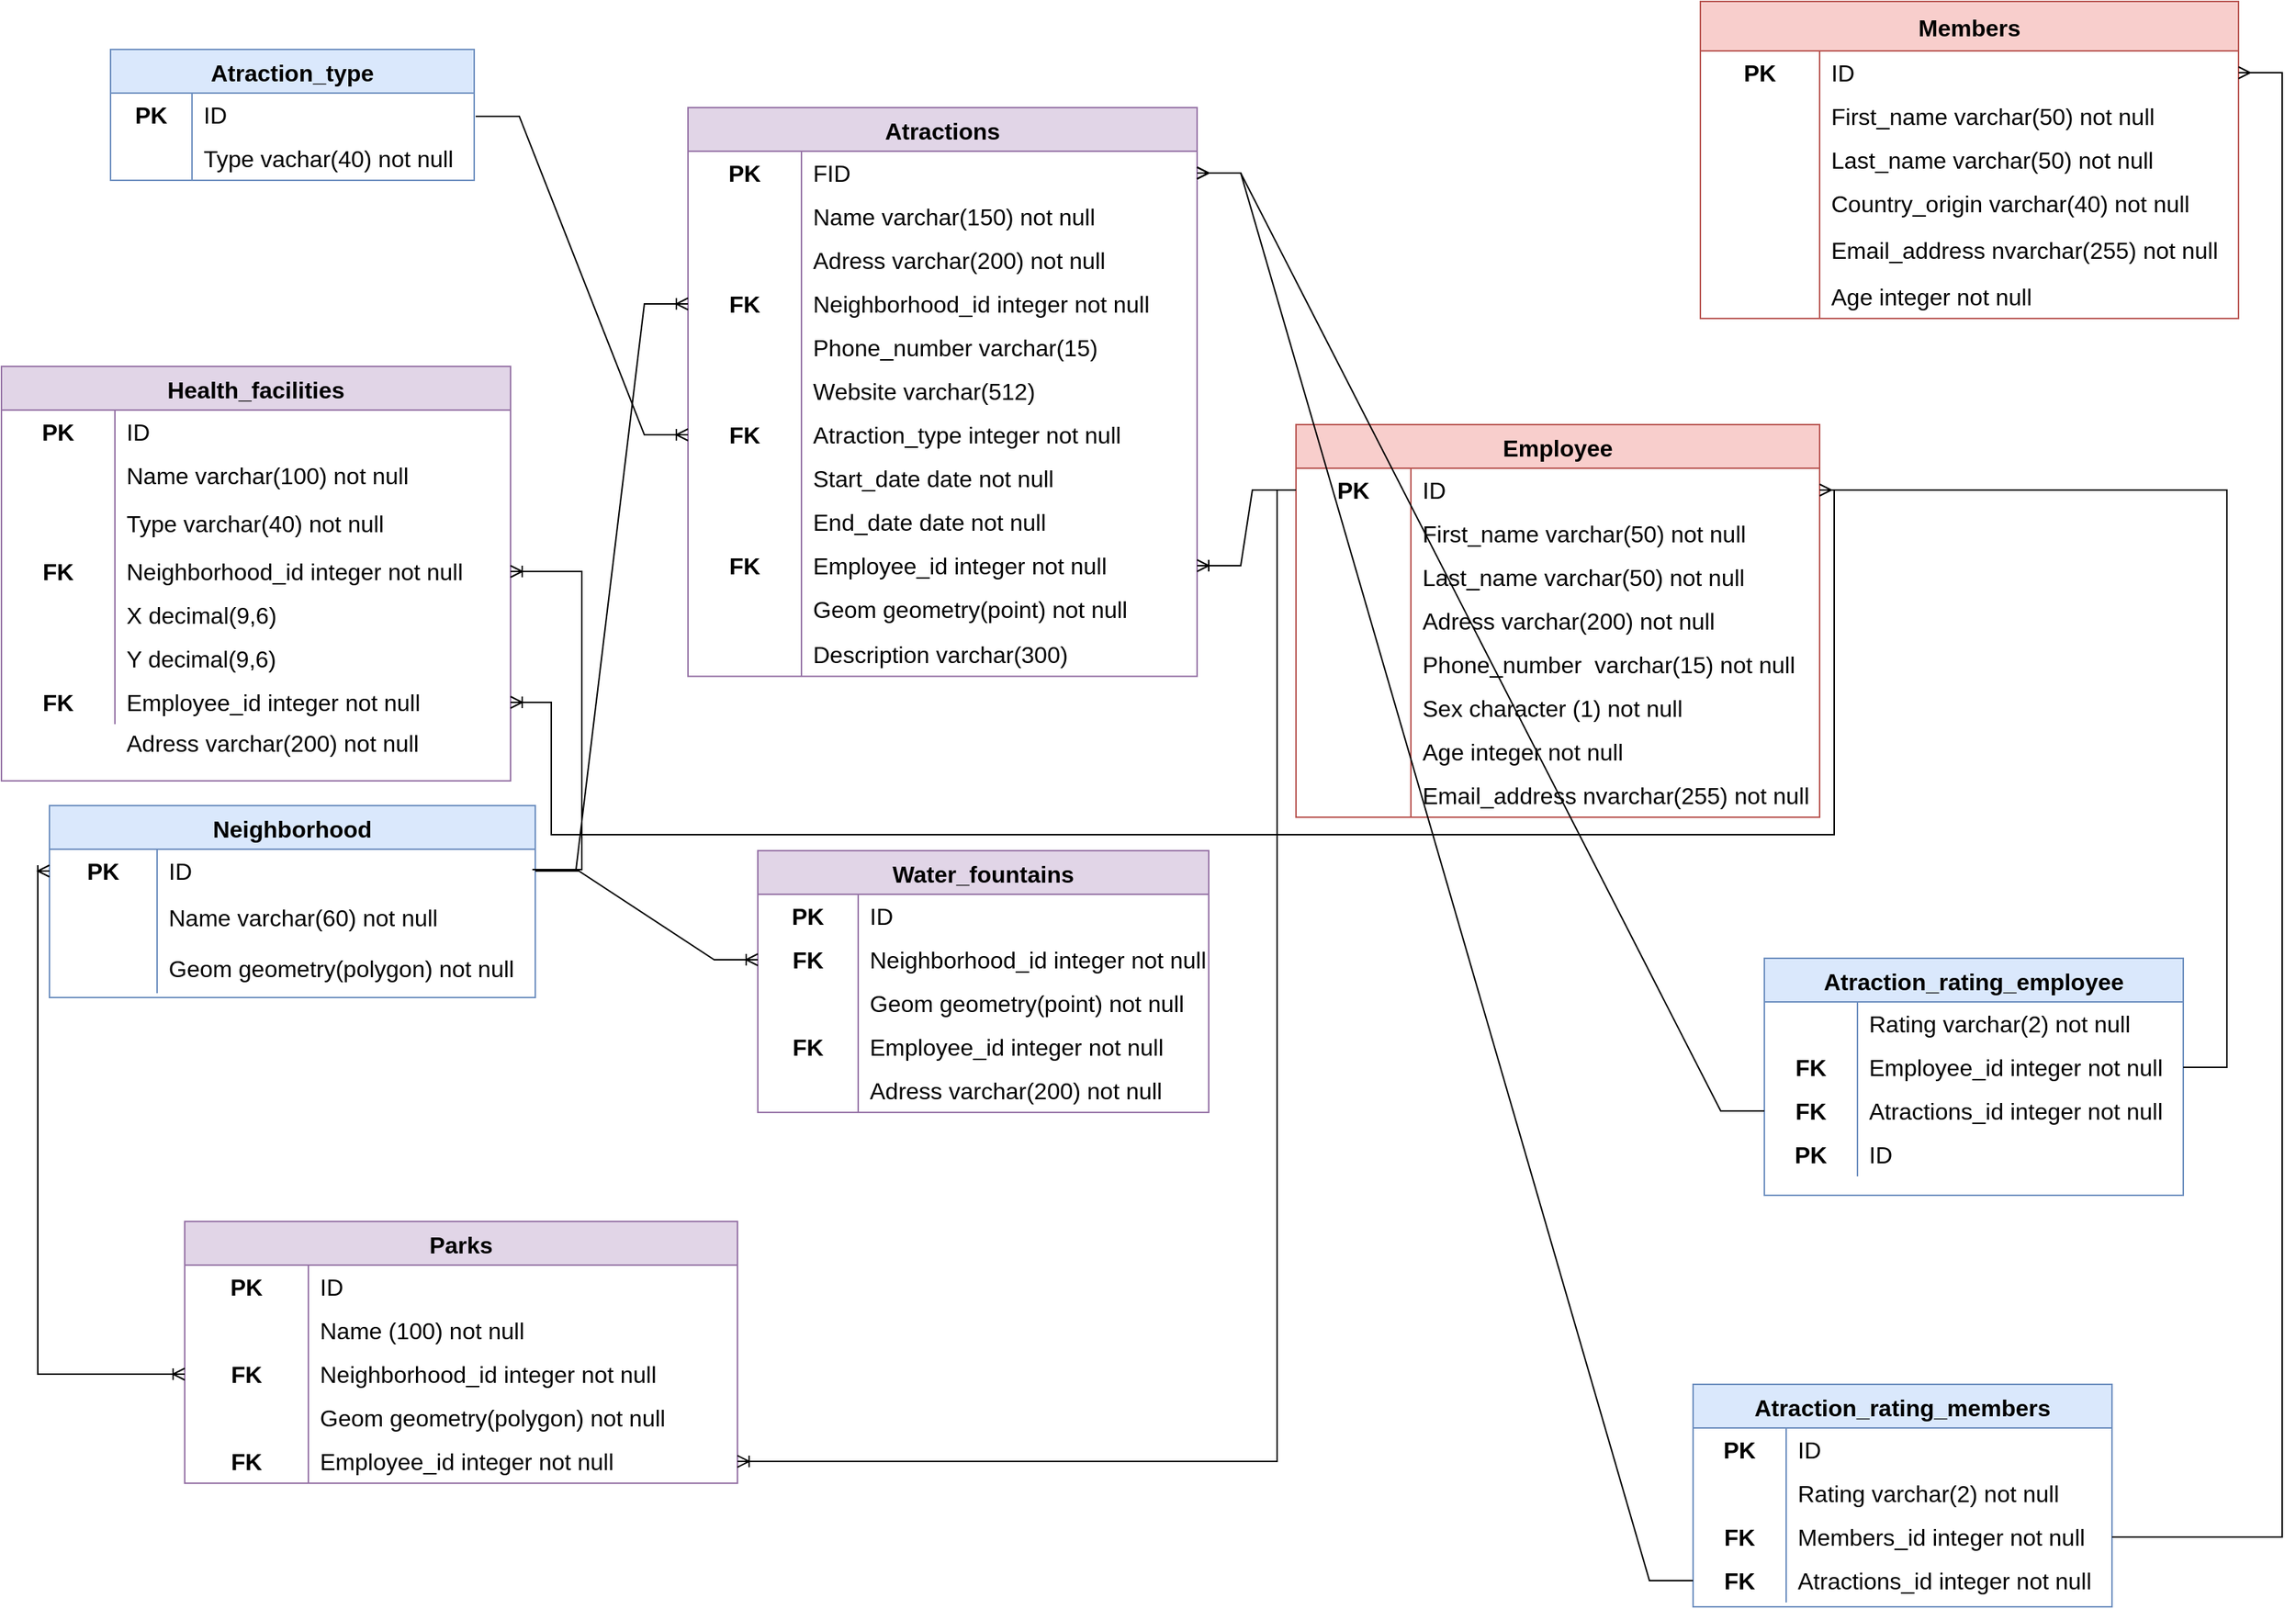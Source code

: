 <mxfile version="21.5.0" type="github">
  <diagram id="C5RBs43oDa-KdzZeNtuy" name="Page-1">
    <mxGraphModel dx="1050" dy="573" grid="0" gridSize="10" guides="1" tooltips="1" connect="1" arrows="1" fold="1" page="1" pageScale="1" pageWidth="1654" pageHeight="1169" math="0" shadow="0">
      <root>
        <mxCell id="WIyWlLk6GJQsqaUBKTNV-0" />
        <mxCell id="WIyWlLk6GJQsqaUBKTNV-1" parent="WIyWlLk6GJQsqaUBKTNV-0" />
        <mxCell id="jlqVL0GaNmHU8PocGjJK-5" value="Atractions" style="shape=table;startSize=30;container=1;collapsible=0;childLayout=tableLayout;fixedRows=1;rowLines=0;fontStyle=1;strokeColor=#9673a6;fontSize=16;fillColor=#e1d5e7;" parent="WIyWlLk6GJQsqaUBKTNV-1" vertex="1">
          <mxGeometry x="477" y="100" width="350" height="391.1" as="geometry" />
        </mxCell>
        <mxCell id="jlqVL0GaNmHU8PocGjJK-6" value="" style="shape=tableRow;horizontal=0;startSize=0;swimlaneHead=0;swimlaneBody=0;top=0;left=0;bottom=0;right=0;collapsible=0;dropTarget=0;fillColor=none;points=[[0,0.5],[1,0.5]];portConstraint=eastwest;strokeColor=inherit;fontSize=16;" parent="jlqVL0GaNmHU8PocGjJK-5" vertex="1">
          <mxGeometry y="30" width="350" height="30" as="geometry" />
        </mxCell>
        <mxCell id="jlqVL0GaNmHU8PocGjJK-7" value="&lt;b&gt;PK&lt;/b&gt;" style="shape=partialRectangle;html=1;whiteSpace=wrap;connectable=0;fillColor=none;top=0;left=0;bottom=0;right=0;overflow=hidden;pointerEvents=1;strokeColor=inherit;fontSize=16;" parent="jlqVL0GaNmHU8PocGjJK-6" vertex="1">
          <mxGeometry width="78" height="30" as="geometry">
            <mxRectangle width="78" height="30" as="alternateBounds" />
          </mxGeometry>
        </mxCell>
        <mxCell id="jlqVL0GaNmHU8PocGjJK-8" value="FID" style="shape=partialRectangle;html=1;whiteSpace=wrap;connectable=0;fillColor=none;top=0;left=0;bottom=0;right=0;align=left;spacingLeft=6;overflow=hidden;strokeColor=inherit;fontSize=16;" parent="jlqVL0GaNmHU8PocGjJK-6" vertex="1">
          <mxGeometry x="78" width="272" height="30" as="geometry">
            <mxRectangle width="272" height="30" as="alternateBounds" />
          </mxGeometry>
        </mxCell>
        <mxCell id="jlqVL0GaNmHU8PocGjJK-9" value="" style="shape=tableRow;horizontal=0;startSize=0;swimlaneHead=0;swimlaneBody=0;top=0;left=0;bottom=0;right=0;collapsible=0;dropTarget=0;fillColor=none;points=[[0,0.5],[1,0.5]];portConstraint=eastwest;strokeColor=inherit;fontSize=16;" parent="jlqVL0GaNmHU8PocGjJK-5" vertex="1">
          <mxGeometry y="60" width="350" height="30" as="geometry" />
        </mxCell>
        <mxCell id="jlqVL0GaNmHU8PocGjJK-10" value="" style="shape=partialRectangle;html=1;whiteSpace=wrap;connectable=0;fillColor=none;top=0;left=0;bottom=0;right=0;overflow=hidden;strokeColor=inherit;fontSize=16;" parent="jlqVL0GaNmHU8PocGjJK-9" vertex="1">
          <mxGeometry width="78" height="30" as="geometry">
            <mxRectangle width="78" height="30" as="alternateBounds" />
          </mxGeometry>
        </mxCell>
        <mxCell id="jlqVL0GaNmHU8PocGjJK-11" value="Name varchar(150) not null" style="shape=partialRectangle;html=1;whiteSpace=wrap;connectable=0;fillColor=none;top=0;left=0;bottom=0;right=0;align=left;spacingLeft=6;overflow=hidden;strokeColor=inherit;fontSize=16;" parent="jlqVL0GaNmHU8PocGjJK-9" vertex="1">
          <mxGeometry x="78" width="272" height="30" as="geometry">
            <mxRectangle width="272" height="30" as="alternateBounds" />
          </mxGeometry>
        </mxCell>
        <mxCell id="jlqVL0GaNmHU8PocGjJK-18" value="" style="shape=tableRow;horizontal=0;startSize=0;swimlaneHead=0;swimlaneBody=0;top=0;left=0;bottom=0;right=0;collapsible=0;dropTarget=0;fillColor=none;points=[[0,0.5],[1,0.5]];portConstraint=eastwest;strokeColor=inherit;fontSize=16;" parent="jlqVL0GaNmHU8PocGjJK-5" vertex="1">
          <mxGeometry y="90" width="350" height="30" as="geometry" />
        </mxCell>
        <mxCell id="jlqVL0GaNmHU8PocGjJK-19" value="" style="shape=partialRectangle;html=1;whiteSpace=wrap;connectable=0;fillColor=none;top=0;left=0;bottom=0;right=0;overflow=hidden;strokeColor=inherit;fontSize=16;" parent="jlqVL0GaNmHU8PocGjJK-18" vertex="1">
          <mxGeometry width="78" height="30" as="geometry">
            <mxRectangle width="78" height="30" as="alternateBounds" />
          </mxGeometry>
        </mxCell>
        <mxCell id="jlqVL0GaNmHU8PocGjJK-20" value="Adress varchar(200) not null" style="shape=partialRectangle;html=1;whiteSpace=wrap;connectable=0;fillColor=none;top=0;left=0;bottom=0;right=0;align=left;spacingLeft=6;overflow=hidden;strokeColor=inherit;fontSize=16;" parent="jlqVL0GaNmHU8PocGjJK-18" vertex="1">
          <mxGeometry x="78" width="272" height="30" as="geometry">
            <mxRectangle width="272" height="30" as="alternateBounds" />
          </mxGeometry>
        </mxCell>
        <mxCell id="jlqVL0GaNmHU8PocGjJK-21" value="" style="shape=tableRow;horizontal=0;startSize=0;swimlaneHead=0;swimlaneBody=0;top=0;left=0;bottom=0;right=0;collapsible=0;dropTarget=0;fillColor=none;points=[[0,0.5],[1,0.5]];portConstraint=eastwest;strokeColor=inherit;fontSize=16;" parent="jlqVL0GaNmHU8PocGjJK-5" vertex="1">
          <mxGeometry y="120" width="350" height="30" as="geometry" />
        </mxCell>
        <mxCell id="jlqVL0GaNmHU8PocGjJK-22" value="&lt;b&gt;FK&lt;/b&gt;" style="shape=partialRectangle;html=1;whiteSpace=wrap;connectable=0;fillColor=none;top=0;left=0;bottom=0;right=0;overflow=hidden;pointerEvents=1;strokeColor=inherit;fontSize=16;" parent="jlqVL0GaNmHU8PocGjJK-21" vertex="1">
          <mxGeometry width="78" height="30" as="geometry">
            <mxRectangle width="78" height="30" as="alternateBounds" />
          </mxGeometry>
        </mxCell>
        <mxCell id="jlqVL0GaNmHU8PocGjJK-23" value="Neighborhood_id integer not null" style="shape=partialRectangle;html=1;whiteSpace=wrap;connectable=0;fillColor=none;top=0;left=0;bottom=0;right=0;align=left;spacingLeft=6;overflow=hidden;strokeColor=inherit;fontSize=16;" parent="jlqVL0GaNmHU8PocGjJK-21" vertex="1">
          <mxGeometry x="78" width="272" height="30" as="geometry">
            <mxRectangle width="272" height="30" as="alternateBounds" />
          </mxGeometry>
        </mxCell>
        <mxCell id="jlqVL0GaNmHU8PocGjJK-30" value="" style="shape=tableRow;horizontal=0;startSize=0;swimlaneHead=0;swimlaneBody=0;top=0;left=0;bottom=0;right=0;collapsible=0;dropTarget=0;fillColor=none;points=[[0,0.5],[1,0.5]];portConstraint=eastwest;strokeColor=inherit;fontSize=16;" parent="jlqVL0GaNmHU8PocGjJK-5" vertex="1">
          <mxGeometry y="150" width="350" height="30" as="geometry" />
        </mxCell>
        <mxCell id="jlqVL0GaNmHU8PocGjJK-31" value="" style="shape=partialRectangle;html=1;whiteSpace=wrap;connectable=0;fillColor=none;top=0;left=0;bottom=0;right=0;overflow=hidden;pointerEvents=1;strokeColor=inherit;fontSize=16;" parent="jlqVL0GaNmHU8PocGjJK-30" vertex="1">
          <mxGeometry width="78" height="30" as="geometry">
            <mxRectangle width="78" height="30" as="alternateBounds" />
          </mxGeometry>
        </mxCell>
        <mxCell id="jlqVL0GaNmHU8PocGjJK-32" value="Phone_number varchar(15)" style="shape=partialRectangle;html=1;whiteSpace=wrap;connectable=0;fillColor=none;top=0;left=0;bottom=0;right=0;align=left;spacingLeft=6;overflow=hidden;strokeColor=inherit;fontSize=16;" parent="jlqVL0GaNmHU8PocGjJK-30" vertex="1">
          <mxGeometry x="78" width="272" height="30" as="geometry">
            <mxRectangle width="272" height="30" as="alternateBounds" />
          </mxGeometry>
        </mxCell>
        <mxCell id="jlqVL0GaNmHU8PocGjJK-33" value="" style="shape=tableRow;horizontal=0;startSize=0;swimlaneHead=0;swimlaneBody=0;top=0;left=0;bottom=0;right=0;collapsible=0;dropTarget=0;fillColor=none;points=[[0,0.5],[1,0.5]];portConstraint=eastwest;strokeColor=inherit;fontSize=16;" parent="jlqVL0GaNmHU8PocGjJK-5" vertex="1">
          <mxGeometry y="180" width="350" height="30" as="geometry" />
        </mxCell>
        <mxCell id="jlqVL0GaNmHU8PocGjJK-34" value="" style="shape=partialRectangle;html=1;whiteSpace=wrap;connectable=0;fillColor=none;top=0;left=0;bottom=0;right=0;overflow=hidden;strokeColor=inherit;fontSize=16;" parent="jlqVL0GaNmHU8PocGjJK-33" vertex="1">
          <mxGeometry width="78" height="30" as="geometry">
            <mxRectangle width="78" height="30" as="alternateBounds" />
          </mxGeometry>
        </mxCell>
        <mxCell id="jlqVL0GaNmHU8PocGjJK-35" value="Website varchar(512)" style="shape=partialRectangle;html=1;whiteSpace=wrap;connectable=0;fillColor=none;top=0;left=0;bottom=0;right=0;align=left;spacingLeft=6;overflow=hidden;strokeColor=inherit;fontSize=16;" parent="jlqVL0GaNmHU8PocGjJK-33" vertex="1">
          <mxGeometry x="78" width="272" height="30" as="geometry">
            <mxRectangle width="272" height="30" as="alternateBounds" />
          </mxGeometry>
        </mxCell>
        <mxCell id="jlqVL0GaNmHU8PocGjJK-36" value="" style="shape=tableRow;horizontal=0;startSize=0;swimlaneHead=0;swimlaneBody=0;top=0;left=0;bottom=0;right=0;collapsible=0;dropTarget=0;fillColor=none;points=[[0,0.5],[1,0.5]];portConstraint=eastwest;strokeColor=inherit;fontSize=16;" parent="jlqVL0GaNmHU8PocGjJK-5" vertex="1">
          <mxGeometry y="210" width="350" height="30" as="geometry" />
        </mxCell>
        <mxCell id="jlqVL0GaNmHU8PocGjJK-37" value="&lt;b&gt;FK&lt;/b&gt;" style="shape=partialRectangle;html=1;whiteSpace=wrap;connectable=0;fillColor=none;top=0;left=0;bottom=0;right=0;overflow=hidden;strokeColor=inherit;fontSize=16;" parent="jlqVL0GaNmHU8PocGjJK-36" vertex="1">
          <mxGeometry width="78" height="30" as="geometry">
            <mxRectangle width="78" height="30" as="alternateBounds" />
          </mxGeometry>
        </mxCell>
        <mxCell id="jlqVL0GaNmHU8PocGjJK-38" value="Atraction_type integer not null" style="shape=partialRectangle;html=1;whiteSpace=wrap;connectable=0;fillColor=none;top=0;left=0;bottom=0;right=0;align=left;spacingLeft=6;overflow=hidden;strokeColor=inherit;fontSize=16;" parent="jlqVL0GaNmHU8PocGjJK-36" vertex="1">
          <mxGeometry x="78" width="272" height="30" as="geometry">
            <mxRectangle width="272" height="30" as="alternateBounds" />
          </mxGeometry>
        </mxCell>
        <mxCell id="jlqVL0GaNmHU8PocGjJK-39" value="" style="shape=tableRow;horizontal=0;startSize=0;swimlaneHead=0;swimlaneBody=0;top=0;left=0;bottom=0;right=0;collapsible=0;dropTarget=0;fillColor=none;points=[[0,0.5],[1,0.5]];portConstraint=eastwest;strokeColor=inherit;fontSize=16;" parent="jlqVL0GaNmHU8PocGjJK-5" vertex="1">
          <mxGeometry y="240" width="350" height="30" as="geometry" />
        </mxCell>
        <mxCell id="jlqVL0GaNmHU8PocGjJK-40" value="" style="shape=partialRectangle;html=1;whiteSpace=wrap;connectable=0;fillColor=none;top=0;left=0;bottom=0;right=0;overflow=hidden;pointerEvents=1;strokeColor=inherit;fontSize=16;" parent="jlqVL0GaNmHU8PocGjJK-39" vertex="1">
          <mxGeometry width="78" height="30" as="geometry">
            <mxRectangle width="78" height="30" as="alternateBounds" />
          </mxGeometry>
        </mxCell>
        <mxCell id="jlqVL0GaNmHU8PocGjJK-41" value="Start_date date not null" style="shape=partialRectangle;html=1;whiteSpace=wrap;connectable=0;fillColor=none;top=0;left=0;bottom=0;right=0;align=left;spacingLeft=6;overflow=hidden;strokeColor=inherit;fontSize=16;" parent="jlqVL0GaNmHU8PocGjJK-39" vertex="1">
          <mxGeometry x="78" width="272" height="30" as="geometry">
            <mxRectangle width="272" height="30" as="alternateBounds" />
          </mxGeometry>
        </mxCell>
        <mxCell id="jlqVL0GaNmHU8PocGjJK-27" value="" style="shape=tableRow;horizontal=0;startSize=0;swimlaneHead=0;swimlaneBody=0;top=0;left=0;bottom=0;right=0;collapsible=0;dropTarget=0;fillColor=none;points=[[0,0.5],[1,0.5]];portConstraint=eastwest;strokeColor=inherit;fontSize=16;" parent="jlqVL0GaNmHU8PocGjJK-5" vertex="1">
          <mxGeometry y="270" width="350" height="30" as="geometry" />
        </mxCell>
        <mxCell id="jlqVL0GaNmHU8PocGjJK-28" value="" style="shape=partialRectangle;html=1;whiteSpace=wrap;connectable=0;fillColor=none;top=0;left=0;bottom=0;right=0;overflow=hidden;strokeColor=inherit;fontSize=16;" parent="jlqVL0GaNmHU8PocGjJK-27" vertex="1">
          <mxGeometry width="78" height="30" as="geometry">
            <mxRectangle width="78" height="30" as="alternateBounds" />
          </mxGeometry>
        </mxCell>
        <mxCell id="jlqVL0GaNmHU8PocGjJK-29" value="End_date date not null" style="shape=partialRectangle;html=1;whiteSpace=wrap;connectable=0;fillColor=none;top=0;left=0;bottom=0;right=0;align=left;spacingLeft=6;overflow=hidden;strokeColor=inherit;fontSize=16;" parent="jlqVL0GaNmHU8PocGjJK-27" vertex="1">
          <mxGeometry x="78" width="272" height="30" as="geometry">
            <mxRectangle width="272" height="30" as="alternateBounds" />
          </mxGeometry>
        </mxCell>
        <mxCell id="jlqVL0GaNmHU8PocGjJK-24" value="" style="shape=tableRow;horizontal=0;startSize=0;swimlaneHead=0;swimlaneBody=0;top=0;left=0;bottom=0;right=0;collapsible=0;dropTarget=0;fillColor=none;points=[[0,0.5],[1,0.5]];portConstraint=eastwest;strokeColor=inherit;fontSize=16;" parent="jlqVL0GaNmHU8PocGjJK-5" vertex="1">
          <mxGeometry y="300" width="350" height="30" as="geometry" />
        </mxCell>
        <mxCell id="jlqVL0GaNmHU8PocGjJK-25" value="&lt;b&gt;FK&lt;/b&gt;" style="shape=partialRectangle;html=1;whiteSpace=wrap;connectable=0;fillColor=none;top=0;left=0;bottom=0;right=0;overflow=hidden;strokeColor=inherit;fontSize=16;" parent="jlqVL0GaNmHU8PocGjJK-24" vertex="1">
          <mxGeometry width="78" height="30" as="geometry">
            <mxRectangle width="78" height="30" as="alternateBounds" />
          </mxGeometry>
        </mxCell>
        <mxCell id="jlqVL0GaNmHU8PocGjJK-26" value="Employee_id integer not null" style="shape=partialRectangle;html=1;whiteSpace=wrap;connectable=0;fillColor=none;top=0;left=0;bottom=0;right=0;align=left;spacingLeft=6;overflow=hidden;strokeColor=inherit;fontSize=16;" parent="jlqVL0GaNmHU8PocGjJK-24" vertex="1">
          <mxGeometry x="78" width="272" height="30" as="geometry">
            <mxRectangle width="272" height="30" as="alternateBounds" />
          </mxGeometry>
        </mxCell>
        <mxCell id="jlqVL0GaNmHU8PocGjJK-15" value="" style="shape=tableRow;horizontal=0;startSize=0;swimlaneHead=0;swimlaneBody=0;top=0;left=0;bottom=0;right=0;collapsible=0;dropTarget=0;fillColor=none;points=[[0,0.5],[1,0.5]];portConstraint=eastwest;strokeColor=inherit;fontSize=16;" parent="jlqVL0GaNmHU8PocGjJK-5" vertex="1">
          <mxGeometry y="330" width="350" height="30" as="geometry" />
        </mxCell>
        <mxCell id="jlqVL0GaNmHU8PocGjJK-16" value="" style="shape=partialRectangle;html=1;whiteSpace=wrap;connectable=0;fillColor=none;top=0;left=0;bottom=0;right=0;overflow=hidden;strokeColor=inherit;fontSize=16;" parent="jlqVL0GaNmHU8PocGjJK-15" vertex="1">
          <mxGeometry width="78" height="30" as="geometry">
            <mxRectangle width="78" height="30" as="alternateBounds" />
          </mxGeometry>
        </mxCell>
        <mxCell id="jlqVL0GaNmHU8PocGjJK-17" value="Geom geometry(point) not null" style="shape=partialRectangle;html=1;whiteSpace=wrap;connectable=0;fillColor=none;top=0;left=0;bottom=0;right=0;align=left;spacingLeft=6;overflow=hidden;strokeColor=inherit;fontSize=16;" parent="jlqVL0GaNmHU8PocGjJK-15" vertex="1">
          <mxGeometry x="78" width="272" height="30" as="geometry">
            <mxRectangle width="272" height="30" as="alternateBounds" />
          </mxGeometry>
        </mxCell>
        <mxCell id="jlqVL0GaNmHU8PocGjJK-12" value="" style="shape=tableRow;horizontal=0;startSize=0;swimlaneHead=0;swimlaneBody=0;top=0;left=0;bottom=0;right=0;collapsible=0;dropTarget=0;fillColor=none;points=[[0,0.5],[1,0.5]];portConstraint=eastwest;strokeColor=inherit;fontSize=16;" parent="jlqVL0GaNmHU8PocGjJK-5" vertex="1">
          <mxGeometry y="360" width="350" height="31" as="geometry" />
        </mxCell>
        <mxCell id="jlqVL0GaNmHU8PocGjJK-13" value="" style="shape=partialRectangle;html=1;whiteSpace=wrap;connectable=0;fillColor=none;top=0;left=0;bottom=0;right=0;overflow=hidden;strokeColor=inherit;fontSize=16;" parent="jlqVL0GaNmHU8PocGjJK-12" vertex="1">
          <mxGeometry width="78" height="31" as="geometry">
            <mxRectangle width="78" height="31" as="alternateBounds" />
          </mxGeometry>
        </mxCell>
        <mxCell id="jlqVL0GaNmHU8PocGjJK-14" value="Description varchar(300)" style="shape=partialRectangle;html=1;whiteSpace=wrap;connectable=0;fillColor=none;top=0;left=0;bottom=0;right=0;align=left;spacingLeft=6;overflow=hidden;strokeColor=inherit;fontSize=16;" parent="jlqVL0GaNmHU8PocGjJK-12" vertex="1">
          <mxGeometry x="78" width="272" height="31" as="geometry">
            <mxRectangle width="272" height="31" as="alternateBounds" />
          </mxGeometry>
        </mxCell>
        <mxCell id="jlqVL0GaNmHU8PocGjJK-43" value="Employee" style="shape=table;startSize=30;container=1;collapsible=0;childLayout=tableLayout;fixedRows=1;rowLines=0;fontStyle=1;strokeColor=#b85450;fontSize=16;fillColor=#f8cecc;" parent="WIyWlLk6GJQsqaUBKTNV-1" vertex="1">
          <mxGeometry x="895" y="318" width="360" height="270" as="geometry" />
        </mxCell>
        <mxCell id="jlqVL0GaNmHU8PocGjJK-44" value="" style="shape=tableRow;horizontal=0;startSize=0;swimlaneHead=0;swimlaneBody=0;top=0;left=0;bottom=0;right=0;collapsible=0;dropTarget=0;fillColor=none;points=[[0,0.5],[1,0.5]];portConstraint=eastwest;strokeColor=inherit;fontSize=16;" parent="jlqVL0GaNmHU8PocGjJK-43" vertex="1">
          <mxGeometry y="30" width="360" height="30" as="geometry" />
        </mxCell>
        <mxCell id="jlqVL0GaNmHU8PocGjJK-45" value="&lt;b&gt;PK&lt;/b&gt;" style="shape=partialRectangle;html=1;whiteSpace=wrap;connectable=0;fillColor=none;top=0;left=0;bottom=0;right=0;overflow=hidden;pointerEvents=1;strokeColor=inherit;fontSize=16;" parent="jlqVL0GaNmHU8PocGjJK-44" vertex="1">
          <mxGeometry width="79" height="30" as="geometry">
            <mxRectangle width="79" height="30" as="alternateBounds" />
          </mxGeometry>
        </mxCell>
        <mxCell id="jlqVL0GaNmHU8PocGjJK-46" value="ID" style="shape=partialRectangle;html=1;whiteSpace=wrap;connectable=0;fillColor=none;top=0;left=0;bottom=0;right=0;align=left;spacingLeft=6;overflow=hidden;strokeColor=inherit;fontSize=16;" parent="jlqVL0GaNmHU8PocGjJK-44" vertex="1">
          <mxGeometry x="79" width="281" height="30" as="geometry">
            <mxRectangle width="281" height="30" as="alternateBounds" />
          </mxGeometry>
        </mxCell>
        <mxCell id="jlqVL0GaNmHU8PocGjJK-47" value="" style="shape=tableRow;horizontal=0;startSize=0;swimlaneHead=0;swimlaneBody=0;top=0;left=0;bottom=0;right=0;collapsible=0;dropTarget=0;fillColor=none;points=[[0,0.5],[1,0.5]];portConstraint=eastwest;strokeColor=inherit;fontSize=16;" parent="jlqVL0GaNmHU8PocGjJK-43" vertex="1">
          <mxGeometry y="60" width="360" height="30" as="geometry" />
        </mxCell>
        <mxCell id="jlqVL0GaNmHU8PocGjJK-48" value="" style="shape=partialRectangle;html=1;whiteSpace=wrap;connectable=0;fillColor=none;top=0;left=0;bottom=0;right=0;overflow=hidden;strokeColor=inherit;fontSize=16;" parent="jlqVL0GaNmHU8PocGjJK-47" vertex="1">
          <mxGeometry width="79" height="30" as="geometry">
            <mxRectangle width="79" height="30" as="alternateBounds" />
          </mxGeometry>
        </mxCell>
        <mxCell id="jlqVL0GaNmHU8PocGjJK-49" value="First_name varchar(50) not null" style="shape=partialRectangle;html=1;whiteSpace=wrap;connectable=0;fillColor=none;top=0;left=0;bottom=0;right=0;align=left;spacingLeft=6;overflow=hidden;strokeColor=inherit;fontSize=16;" parent="jlqVL0GaNmHU8PocGjJK-47" vertex="1">
          <mxGeometry x="79" width="281" height="30" as="geometry">
            <mxRectangle width="281" height="30" as="alternateBounds" />
          </mxGeometry>
        </mxCell>
        <mxCell id="jlqVL0GaNmHU8PocGjJK-50" value="" style="shape=tableRow;horizontal=0;startSize=0;swimlaneHead=0;swimlaneBody=0;top=0;left=0;bottom=0;right=0;collapsible=0;dropTarget=0;fillColor=none;points=[[0,0.5],[1,0.5]];portConstraint=eastwest;strokeColor=inherit;fontSize=16;" parent="jlqVL0GaNmHU8PocGjJK-43" vertex="1">
          <mxGeometry y="90" width="360" height="30" as="geometry" />
        </mxCell>
        <mxCell id="jlqVL0GaNmHU8PocGjJK-51" value="" style="shape=partialRectangle;html=1;whiteSpace=wrap;connectable=0;fillColor=none;top=0;left=0;bottom=0;right=0;overflow=hidden;strokeColor=inherit;fontSize=16;" parent="jlqVL0GaNmHU8PocGjJK-50" vertex="1">
          <mxGeometry width="79" height="30" as="geometry">
            <mxRectangle width="79" height="30" as="alternateBounds" />
          </mxGeometry>
        </mxCell>
        <mxCell id="jlqVL0GaNmHU8PocGjJK-52" value="Last_name varchar(50) not null" style="shape=partialRectangle;html=1;whiteSpace=wrap;connectable=0;fillColor=none;top=0;left=0;bottom=0;right=0;align=left;spacingLeft=6;overflow=hidden;strokeColor=inherit;fontSize=16;" parent="jlqVL0GaNmHU8PocGjJK-50" vertex="1">
          <mxGeometry x="79" width="281" height="30" as="geometry">
            <mxRectangle width="281" height="30" as="alternateBounds" />
          </mxGeometry>
        </mxCell>
        <mxCell id="jlqVL0GaNmHU8PocGjJK-60" value="" style="shape=tableRow;horizontal=0;startSize=0;swimlaneHead=0;swimlaneBody=0;top=0;left=0;bottom=0;right=0;collapsible=0;dropTarget=0;fillColor=none;points=[[0,0.5],[1,0.5]];portConstraint=eastwest;strokeColor=inherit;fontSize=16;" parent="jlqVL0GaNmHU8PocGjJK-43" vertex="1">
          <mxGeometry y="120" width="360" height="30" as="geometry" />
        </mxCell>
        <mxCell id="jlqVL0GaNmHU8PocGjJK-61" value="" style="shape=partialRectangle;html=1;whiteSpace=wrap;connectable=0;fillColor=none;top=0;left=0;bottom=0;right=0;overflow=hidden;strokeColor=inherit;fontSize=16;" parent="jlqVL0GaNmHU8PocGjJK-60" vertex="1">
          <mxGeometry width="79" height="30" as="geometry">
            <mxRectangle width="79" height="30" as="alternateBounds" />
          </mxGeometry>
        </mxCell>
        <mxCell id="jlqVL0GaNmHU8PocGjJK-62" value="Adress varchar(200) not null" style="shape=partialRectangle;html=1;whiteSpace=wrap;connectable=0;fillColor=none;top=0;left=0;bottom=0;right=0;align=left;spacingLeft=6;overflow=hidden;strokeColor=inherit;fontSize=16;" parent="jlqVL0GaNmHU8PocGjJK-60" vertex="1">
          <mxGeometry x="79" width="281" height="30" as="geometry">
            <mxRectangle width="281" height="30" as="alternateBounds" />
          </mxGeometry>
        </mxCell>
        <mxCell id="jlqVL0GaNmHU8PocGjJK-63" value="" style="shape=tableRow;horizontal=0;startSize=0;swimlaneHead=0;swimlaneBody=0;top=0;left=0;bottom=0;right=0;collapsible=0;dropTarget=0;fillColor=none;points=[[0,0.5],[1,0.5]];portConstraint=eastwest;strokeColor=inherit;fontSize=16;" parent="jlqVL0GaNmHU8PocGjJK-43" vertex="1">
          <mxGeometry y="150" width="360" height="30" as="geometry" />
        </mxCell>
        <mxCell id="jlqVL0GaNmHU8PocGjJK-64" value="" style="shape=partialRectangle;html=1;whiteSpace=wrap;connectable=0;fillColor=none;top=0;left=0;bottom=0;right=0;overflow=hidden;strokeColor=inherit;fontSize=16;" parent="jlqVL0GaNmHU8PocGjJK-63" vertex="1">
          <mxGeometry width="79" height="30" as="geometry">
            <mxRectangle width="79" height="30" as="alternateBounds" />
          </mxGeometry>
        </mxCell>
        <mxCell id="jlqVL0GaNmHU8PocGjJK-65" value="Phone_number&amp;nbsp; varchar(15) not null" style="shape=partialRectangle;html=1;whiteSpace=wrap;connectable=0;fillColor=none;top=0;left=0;bottom=0;right=0;align=left;spacingLeft=6;overflow=hidden;strokeColor=inherit;fontSize=16;" parent="jlqVL0GaNmHU8PocGjJK-63" vertex="1">
          <mxGeometry x="79" width="281" height="30" as="geometry">
            <mxRectangle width="281" height="30" as="alternateBounds" />
          </mxGeometry>
        </mxCell>
        <mxCell id="jlqVL0GaNmHU8PocGjJK-66" value="" style="shape=tableRow;horizontal=0;startSize=0;swimlaneHead=0;swimlaneBody=0;top=0;left=0;bottom=0;right=0;collapsible=0;dropTarget=0;fillColor=none;points=[[0,0.5],[1,0.5]];portConstraint=eastwest;strokeColor=inherit;fontSize=16;" parent="jlqVL0GaNmHU8PocGjJK-43" vertex="1">
          <mxGeometry y="180" width="360" height="30" as="geometry" />
        </mxCell>
        <mxCell id="jlqVL0GaNmHU8PocGjJK-67" value="" style="shape=partialRectangle;html=1;whiteSpace=wrap;connectable=0;fillColor=none;top=0;left=0;bottom=0;right=0;overflow=hidden;strokeColor=inherit;fontSize=16;" parent="jlqVL0GaNmHU8PocGjJK-66" vertex="1">
          <mxGeometry width="79" height="30" as="geometry">
            <mxRectangle width="79" height="30" as="alternateBounds" />
          </mxGeometry>
        </mxCell>
        <mxCell id="jlqVL0GaNmHU8PocGjJK-68" value="Sex character (1) not null" style="shape=partialRectangle;html=1;whiteSpace=wrap;connectable=0;fillColor=none;top=0;left=0;bottom=0;right=0;align=left;spacingLeft=6;overflow=hidden;strokeColor=inherit;fontSize=16;" parent="jlqVL0GaNmHU8PocGjJK-66" vertex="1">
          <mxGeometry x="79" width="281" height="30" as="geometry">
            <mxRectangle width="281" height="30" as="alternateBounds" />
          </mxGeometry>
        </mxCell>
        <mxCell id="jlqVL0GaNmHU8PocGjJK-69" value="" style="shape=tableRow;horizontal=0;startSize=0;swimlaneHead=0;swimlaneBody=0;top=0;left=0;bottom=0;right=0;collapsible=0;dropTarget=0;fillColor=none;points=[[0,0.5],[1,0.5]];portConstraint=eastwest;strokeColor=inherit;fontSize=16;" parent="jlqVL0GaNmHU8PocGjJK-43" vertex="1">
          <mxGeometry y="210" width="360" height="30" as="geometry" />
        </mxCell>
        <mxCell id="jlqVL0GaNmHU8PocGjJK-70" value="" style="shape=partialRectangle;html=1;whiteSpace=wrap;connectable=0;fillColor=none;top=0;left=0;bottom=0;right=0;overflow=hidden;strokeColor=inherit;fontSize=16;" parent="jlqVL0GaNmHU8PocGjJK-69" vertex="1">
          <mxGeometry width="79" height="30" as="geometry">
            <mxRectangle width="79" height="30" as="alternateBounds" />
          </mxGeometry>
        </mxCell>
        <mxCell id="jlqVL0GaNmHU8PocGjJK-71" value="Age integer not null" style="shape=partialRectangle;html=1;whiteSpace=wrap;connectable=0;fillColor=none;top=0;left=0;bottom=0;right=0;align=left;spacingLeft=6;overflow=hidden;strokeColor=inherit;fontSize=16;" parent="jlqVL0GaNmHU8PocGjJK-69" vertex="1">
          <mxGeometry x="79" width="281" height="30" as="geometry">
            <mxRectangle width="281" height="30" as="alternateBounds" />
          </mxGeometry>
        </mxCell>
        <mxCell id="jlqVL0GaNmHU8PocGjJK-90" value="" style="shape=tableRow;horizontal=0;startSize=0;swimlaneHead=0;swimlaneBody=0;top=0;left=0;bottom=0;right=0;collapsible=0;dropTarget=0;fillColor=none;points=[[0,0.5],[1,0.5]];portConstraint=eastwest;strokeColor=inherit;fontSize=16;" parent="jlqVL0GaNmHU8PocGjJK-43" vertex="1">
          <mxGeometry y="240" width="360" height="30" as="geometry" />
        </mxCell>
        <mxCell id="jlqVL0GaNmHU8PocGjJK-91" value="" style="shape=partialRectangle;html=1;whiteSpace=wrap;connectable=0;fillColor=none;top=0;left=0;bottom=0;right=0;overflow=hidden;strokeColor=inherit;fontSize=16;" parent="jlqVL0GaNmHU8PocGjJK-90" vertex="1">
          <mxGeometry width="79" height="30" as="geometry">
            <mxRectangle width="79" height="30" as="alternateBounds" />
          </mxGeometry>
        </mxCell>
        <mxCell id="jlqVL0GaNmHU8PocGjJK-92" value="Email_address nvarchar(255) not null" style="shape=partialRectangle;html=1;whiteSpace=wrap;connectable=0;fillColor=none;top=0;left=0;bottom=0;right=0;align=left;spacingLeft=6;overflow=hidden;strokeColor=inherit;fontSize=16;" parent="jlqVL0GaNmHU8PocGjJK-90" vertex="1">
          <mxGeometry x="79" width="281" height="30" as="geometry">
            <mxRectangle width="281" height="30" as="alternateBounds" />
          </mxGeometry>
        </mxCell>
        <mxCell id="jlqVL0GaNmHU8PocGjJK-72" value="Members" style="shape=table;startSize=34;container=1;collapsible=0;childLayout=tableLayout;fixedRows=1;rowLines=0;fontStyle=1;strokeColor=#b85450;fontSize=16;fillColor=#f8cecc;" parent="WIyWlLk6GJQsqaUBKTNV-1" vertex="1">
          <mxGeometry x="1173" y="27" width="370" height="218" as="geometry" />
        </mxCell>
        <mxCell id="jlqVL0GaNmHU8PocGjJK-73" value="" style="shape=tableRow;horizontal=0;startSize=0;swimlaneHead=0;swimlaneBody=0;top=0;left=0;bottom=0;right=0;collapsible=0;dropTarget=0;fillColor=none;points=[[0,0.5],[1,0.5]];portConstraint=eastwest;strokeColor=inherit;fontSize=16;" parent="jlqVL0GaNmHU8PocGjJK-72" vertex="1">
          <mxGeometry y="34" width="370" height="30" as="geometry" />
        </mxCell>
        <mxCell id="jlqVL0GaNmHU8PocGjJK-74" value="&lt;b&gt;PK&lt;/b&gt;" style="shape=partialRectangle;html=1;whiteSpace=wrap;connectable=0;fillColor=none;top=0;left=0;bottom=0;right=0;overflow=hidden;pointerEvents=1;strokeColor=inherit;fontSize=16;" parent="jlqVL0GaNmHU8PocGjJK-73" vertex="1">
          <mxGeometry width="82" height="30" as="geometry">
            <mxRectangle width="82" height="30" as="alternateBounds" />
          </mxGeometry>
        </mxCell>
        <mxCell id="jlqVL0GaNmHU8PocGjJK-75" value="ID" style="shape=partialRectangle;html=1;whiteSpace=wrap;connectable=0;fillColor=none;top=0;left=0;bottom=0;right=0;align=left;spacingLeft=6;overflow=hidden;strokeColor=inherit;fontSize=16;" parent="jlqVL0GaNmHU8PocGjJK-73" vertex="1">
          <mxGeometry x="82" width="288" height="30" as="geometry">
            <mxRectangle width="288" height="30" as="alternateBounds" />
          </mxGeometry>
        </mxCell>
        <mxCell id="jlqVL0GaNmHU8PocGjJK-76" value="" style="shape=tableRow;horizontal=0;startSize=0;swimlaneHead=0;swimlaneBody=0;top=0;left=0;bottom=0;right=0;collapsible=0;dropTarget=0;fillColor=none;points=[[0,0.5],[1,0.5]];portConstraint=eastwest;strokeColor=inherit;fontSize=16;" parent="jlqVL0GaNmHU8PocGjJK-72" vertex="1">
          <mxGeometry y="64" width="370" height="30" as="geometry" />
        </mxCell>
        <mxCell id="jlqVL0GaNmHU8PocGjJK-77" value="" style="shape=partialRectangle;html=1;whiteSpace=wrap;connectable=0;fillColor=none;top=0;left=0;bottom=0;right=0;overflow=hidden;strokeColor=inherit;fontSize=16;" parent="jlqVL0GaNmHU8PocGjJK-76" vertex="1">
          <mxGeometry width="82" height="30" as="geometry">
            <mxRectangle width="82" height="30" as="alternateBounds" />
          </mxGeometry>
        </mxCell>
        <mxCell id="jlqVL0GaNmHU8PocGjJK-78" value="First_name varchar(50) not null" style="shape=partialRectangle;html=1;whiteSpace=wrap;connectable=0;fillColor=none;top=0;left=0;bottom=0;right=0;align=left;spacingLeft=6;overflow=hidden;strokeColor=inherit;fontSize=16;" parent="jlqVL0GaNmHU8PocGjJK-76" vertex="1">
          <mxGeometry x="82" width="288" height="30" as="geometry">
            <mxRectangle width="288" height="30" as="alternateBounds" />
          </mxGeometry>
        </mxCell>
        <mxCell id="jlqVL0GaNmHU8PocGjJK-79" value="" style="shape=tableRow;horizontal=0;startSize=0;swimlaneHead=0;swimlaneBody=0;top=0;left=0;bottom=0;right=0;collapsible=0;dropTarget=0;fillColor=none;points=[[0,0.5],[1,0.5]];portConstraint=eastwest;strokeColor=inherit;fontSize=16;" parent="jlqVL0GaNmHU8PocGjJK-72" vertex="1">
          <mxGeometry y="94" width="370" height="30" as="geometry" />
        </mxCell>
        <mxCell id="jlqVL0GaNmHU8PocGjJK-80" value="" style="shape=partialRectangle;html=1;whiteSpace=wrap;connectable=0;fillColor=none;top=0;left=0;bottom=0;right=0;overflow=hidden;strokeColor=inherit;fontSize=16;" parent="jlqVL0GaNmHU8PocGjJK-79" vertex="1">
          <mxGeometry width="82" height="30" as="geometry">
            <mxRectangle width="82" height="30" as="alternateBounds" />
          </mxGeometry>
        </mxCell>
        <mxCell id="jlqVL0GaNmHU8PocGjJK-81" value="Last_name varchar(50) not null" style="shape=partialRectangle;html=1;whiteSpace=wrap;connectable=0;fillColor=none;top=0;left=0;bottom=0;right=0;align=left;spacingLeft=6;overflow=hidden;strokeColor=inherit;fontSize=16;" parent="jlqVL0GaNmHU8PocGjJK-79" vertex="1">
          <mxGeometry x="82" width="288" height="30" as="geometry">
            <mxRectangle width="288" height="30" as="alternateBounds" />
          </mxGeometry>
        </mxCell>
        <mxCell id="jlqVL0GaNmHU8PocGjJK-93" value="" style="shape=tableRow;horizontal=0;startSize=0;swimlaneHead=0;swimlaneBody=0;top=0;left=0;bottom=0;right=0;collapsible=0;dropTarget=0;fillColor=none;points=[[0,0.5],[1,0.5]];portConstraint=eastwest;strokeColor=inherit;fontSize=16;" parent="jlqVL0GaNmHU8PocGjJK-72" vertex="1">
          <mxGeometry y="124" width="370" height="30" as="geometry" />
        </mxCell>
        <mxCell id="jlqVL0GaNmHU8PocGjJK-94" value="" style="shape=partialRectangle;html=1;whiteSpace=wrap;connectable=0;fillColor=none;top=0;left=0;bottom=0;right=0;overflow=hidden;pointerEvents=1;strokeColor=inherit;fontSize=16;" parent="jlqVL0GaNmHU8PocGjJK-93" vertex="1">
          <mxGeometry width="82" height="30" as="geometry">
            <mxRectangle width="82" height="30" as="alternateBounds" />
          </mxGeometry>
        </mxCell>
        <mxCell id="jlqVL0GaNmHU8PocGjJK-95" value="Country_origin varchar(40) not null" style="shape=partialRectangle;html=1;whiteSpace=wrap;connectable=0;fillColor=none;top=0;left=0;bottom=0;right=0;align=left;spacingLeft=6;overflow=hidden;strokeColor=inherit;fontSize=16;" parent="jlqVL0GaNmHU8PocGjJK-93" vertex="1">
          <mxGeometry x="82" width="288" height="30" as="geometry">
            <mxRectangle width="288" height="30" as="alternateBounds" />
          </mxGeometry>
        </mxCell>
        <mxCell id="jlqVL0GaNmHU8PocGjJK-96" value="" style="shape=tableRow;horizontal=0;startSize=0;swimlaneHead=0;swimlaneBody=0;top=0;left=0;bottom=0;right=0;collapsible=0;dropTarget=0;fillColor=none;points=[[0,0.5],[1,0.5]];portConstraint=eastwest;strokeColor=inherit;fontSize=16;" parent="jlqVL0GaNmHU8PocGjJK-72" vertex="1">
          <mxGeometry y="154" width="370" height="34" as="geometry" />
        </mxCell>
        <mxCell id="jlqVL0GaNmHU8PocGjJK-97" value="" style="shape=partialRectangle;html=1;whiteSpace=wrap;connectable=0;fillColor=none;top=0;left=0;bottom=0;right=0;overflow=hidden;pointerEvents=1;strokeColor=inherit;fontSize=16;" parent="jlqVL0GaNmHU8PocGjJK-96" vertex="1">
          <mxGeometry width="82" height="34" as="geometry">
            <mxRectangle width="82" height="34" as="alternateBounds" />
          </mxGeometry>
        </mxCell>
        <mxCell id="jlqVL0GaNmHU8PocGjJK-98" value="Email_address nvarchar(255) not null" style="shape=partialRectangle;html=1;whiteSpace=wrap;connectable=0;fillColor=none;top=0;left=0;bottom=0;right=0;align=left;spacingLeft=6;overflow=hidden;strokeColor=inherit;fontSize=16;" parent="jlqVL0GaNmHU8PocGjJK-96" vertex="1">
          <mxGeometry x="82" width="288" height="34" as="geometry">
            <mxRectangle width="288" height="34" as="alternateBounds" />
          </mxGeometry>
        </mxCell>
        <mxCell id="jlqVL0GaNmHU8PocGjJK-99" value="" style="shape=tableRow;horizontal=0;startSize=0;swimlaneHead=0;swimlaneBody=0;top=0;left=0;bottom=0;right=0;collapsible=0;dropTarget=0;fillColor=none;points=[[0,0.5],[1,0.5]];portConstraint=eastwest;strokeColor=inherit;fontSize=16;" parent="jlqVL0GaNmHU8PocGjJK-72" vertex="1">
          <mxGeometry y="188" width="370" height="30" as="geometry" />
        </mxCell>
        <mxCell id="jlqVL0GaNmHU8PocGjJK-100" value="" style="shape=partialRectangle;html=1;whiteSpace=wrap;connectable=0;fillColor=none;top=0;left=0;bottom=0;right=0;overflow=hidden;pointerEvents=1;strokeColor=inherit;fontSize=16;" parent="jlqVL0GaNmHU8PocGjJK-99" vertex="1">
          <mxGeometry width="82" height="30" as="geometry">
            <mxRectangle width="82" height="30" as="alternateBounds" />
          </mxGeometry>
        </mxCell>
        <mxCell id="jlqVL0GaNmHU8PocGjJK-101" value="Age integer not null" style="shape=partialRectangle;html=1;whiteSpace=wrap;connectable=0;fillColor=none;top=0;left=0;bottom=0;right=0;align=left;spacingLeft=6;overflow=hidden;strokeColor=inherit;fontSize=16;" parent="jlqVL0GaNmHU8PocGjJK-99" vertex="1">
          <mxGeometry x="82" width="288" height="30" as="geometry">
            <mxRectangle width="288" height="30" as="alternateBounds" />
          </mxGeometry>
        </mxCell>
        <mxCell id="jlqVL0GaNmHU8PocGjJK-102" value="Health_facilities" style="shape=table;startSize=30;container=1;collapsible=0;childLayout=tableLayout;fixedRows=1;rowLines=0;fontStyle=1;strokeColor=#9673a6;fontSize=16;fillColor=#e1d5e7;" parent="WIyWlLk6GJQsqaUBKTNV-1" vertex="1">
          <mxGeometry x="5" y="278" width="350" height="285" as="geometry" />
        </mxCell>
        <mxCell id="jlqVL0GaNmHU8PocGjJK-103" value="" style="shape=tableRow;horizontal=0;startSize=0;swimlaneHead=0;swimlaneBody=0;top=0;left=0;bottom=0;right=0;collapsible=0;dropTarget=0;fillColor=none;points=[[0,0.5],[1,0.5]];portConstraint=eastwest;strokeColor=inherit;fontSize=16;" parent="jlqVL0GaNmHU8PocGjJK-102" vertex="1">
          <mxGeometry y="30" width="350" height="30" as="geometry" />
        </mxCell>
        <mxCell id="jlqVL0GaNmHU8PocGjJK-104" value="&lt;b&gt;PK&lt;/b&gt;" style="shape=partialRectangle;html=1;whiteSpace=wrap;connectable=0;fillColor=none;top=0;left=0;bottom=0;right=0;overflow=hidden;pointerEvents=1;strokeColor=inherit;fontSize=16;" parent="jlqVL0GaNmHU8PocGjJK-103" vertex="1">
          <mxGeometry width="78" height="30" as="geometry">
            <mxRectangle width="78" height="30" as="alternateBounds" />
          </mxGeometry>
        </mxCell>
        <mxCell id="jlqVL0GaNmHU8PocGjJK-105" value="ID" style="shape=partialRectangle;html=1;whiteSpace=wrap;connectable=0;fillColor=none;top=0;left=0;bottom=0;right=0;align=left;spacingLeft=6;overflow=hidden;strokeColor=inherit;fontSize=16;" parent="jlqVL0GaNmHU8PocGjJK-103" vertex="1">
          <mxGeometry x="78" width="272" height="30" as="geometry">
            <mxRectangle width="272" height="30" as="alternateBounds" />
          </mxGeometry>
        </mxCell>
        <mxCell id="jlqVL0GaNmHU8PocGjJK-106" value="" style="shape=tableRow;horizontal=0;startSize=0;swimlaneHead=0;swimlaneBody=0;top=0;left=0;bottom=0;right=0;collapsible=0;dropTarget=0;fillColor=none;points=[[0,0.5],[1,0.5]];portConstraint=eastwest;strokeColor=inherit;fontSize=16;" parent="jlqVL0GaNmHU8PocGjJK-102" vertex="1">
          <mxGeometry y="60" width="350" height="30" as="geometry" />
        </mxCell>
        <mxCell id="jlqVL0GaNmHU8PocGjJK-107" value="" style="shape=partialRectangle;html=1;whiteSpace=wrap;connectable=0;fillColor=none;top=0;left=0;bottom=0;right=0;overflow=hidden;strokeColor=inherit;fontSize=16;" parent="jlqVL0GaNmHU8PocGjJK-106" vertex="1">
          <mxGeometry width="78" height="30" as="geometry">
            <mxRectangle width="78" height="30" as="alternateBounds" />
          </mxGeometry>
        </mxCell>
        <mxCell id="jlqVL0GaNmHU8PocGjJK-108" value="Name varchar(100) not null" style="shape=partialRectangle;html=1;whiteSpace=wrap;connectable=0;fillColor=none;top=0;left=0;bottom=0;right=0;align=left;spacingLeft=6;overflow=hidden;strokeColor=inherit;fontSize=16;" parent="jlqVL0GaNmHU8PocGjJK-106" vertex="1">
          <mxGeometry x="78" width="272" height="30" as="geometry">
            <mxRectangle width="272" height="30" as="alternateBounds" />
          </mxGeometry>
        </mxCell>
        <mxCell id="jlqVL0GaNmHU8PocGjJK-109" value="" style="shape=tableRow;horizontal=0;startSize=0;swimlaneHead=0;swimlaneBody=0;top=0;left=0;bottom=0;right=0;collapsible=0;dropTarget=0;fillColor=none;points=[[0,0.5],[1,0.5]];portConstraint=eastwest;strokeColor=inherit;fontSize=16;" parent="jlqVL0GaNmHU8PocGjJK-102" vertex="1">
          <mxGeometry y="90" width="350" height="36" as="geometry" />
        </mxCell>
        <mxCell id="jlqVL0GaNmHU8PocGjJK-110" value="" style="shape=partialRectangle;html=1;whiteSpace=wrap;connectable=0;fillColor=none;top=0;left=0;bottom=0;right=0;overflow=hidden;strokeColor=inherit;fontSize=16;" parent="jlqVL0GaNmHU8PocGjJK-109" vertex="1">
          <mxGeometry width="78" height="36" as="geometry">
            <mxRectangle width="78" height="36" as="alternateBounds" />
          </mxGeometry>
        </mxCell>
        <mxCell id="jlqVL0GaNmHU8PocGjJK-111" value="Type varchar(40) not null" style="shape=partialRectangle;html=1;whiteSpace=wrap;connectable=0;fillColor=none;top=0;left=0;bottom=0;right=0;align=left;spacingLeft=6;overflow=hidden;strokeColor=inherit;fontSize=16;" parent="jlqVL0GaNmHU8PocGjJK-109" vertex="1">
          <mxGeometry x="78" width="272" height="36" as="geometry">
            <mxRectangle width="272" height="36" as="alternateBounds" />
          </mxGeometry>
        </mxCell>
        <mxCell id="jlqVL0GaNmHU8PocGjJK-112" value="" style="shape=tableRow;horizontal=0;startSize=0;swimlaneHead=0;swimlaneBody=0;top=0;left=0;bottom=0;right=0;collapsible=0;dropTarget=0;fillColor=none;points=[[0,0.5],[1,0.5]];portConstraint=eastwest;strokeColor=inherit;fontSize=16;" parent="jlqVL0GaNmHU8PocGjJK-102" vertex="1">
          <mxGeometry y="126" width="350" height="30" as="geometry" />
        </mxCell>
        <mxCell id="jlqVL0GaNmHU8PocGjJK-113" value="&lt;b&gt;FK&lt;/b&gt;" style="shape=partialRectangle;html=1;whiteSpace=wrap;connectable=0;fillColor=none;top=0;left=0;bottom=0;right=0;overflow=hidden;strokeColor=inherit;fontSize=16;" parent="jlqVL0GaNmHU8PocGjJK-112" vertex="1">
          <mxGeometry width="78" height="30" as="geometry">
            <mxRectangle width="78" height="30" as="alternateBounds" />
          </mxGeometry>
        </mxCell>
        <mxCell id="jlqVL0GaNmHU8PocGjJK-114" value="Neighborhood_id integer not null" style="shape=partialRectangle;html=1;whiteSpace=wrap;connectable=0;fillColor=none;top=0;left=0;bottom=0;right=0;align=left;spacingLeft=6;overflow=hidden;strokeColor=inherit;fontSize=16;" parent="jlqVL0GaNmHU8PocGjJK-112" vertex="1">
          <mxGeometry x="78" width="272" height="30" as="geometry">
            <mxRectangle width="272" height="30" as="alternateBounds" />
          </mxGeometry>
        </mxCell>
        <mxCell id="jlqVL0GaNmHU8PocGjJK-115" value="" style="shape=tableRow;horizontal=0;startSize=0;swimlaneHead=0;swimlaneBody=0;top=0;left=0;bottom=0;right=0;collapsible=0;dropTarget=0;fillColor=none;points=[[0,0.5],[1,0.5]];portConstraint=eastwest;strokeColor=inherit;fontSize=16;" parent="jlqVL0GaNmHU8PocGjJK-102" vertex="1">
          <mxGeometry y="156" width="350" height="30" as="geometry" />
        </mxCell>
        <mxCell id="jlqVL0GaNmHU8PocGjJK-116" value="" style="shape=partialRectangle;html=1;whiteSpace=wrap;connectable=0;fillColor=none;top=0;left=0;bottom=0;right=0;overflow=hidden;strokeColor=inherit;fontSize=16;" parent="jlqVL0GaNmHU8PocGjJK-115" vertex="1">
          <mxGeometry width="78" height="30" as="geometry">
            <mxRectangle width="78" height="30" as="alternateBounds" />
          </mxGeometry>
        </mxCell>
        <mxCell id="jlqVL0GaNmHU8PocGjJK-117" value="X decimal(9,6)&amp;nbsp;" style="shape=partialRectangle;html=1;whiteSpace=wrap;connectable=0;fillColor=none;top=0;left=0;bottom=0;right=0;align=left;spacingLeft=6;overflow=hidden;strokeColor=inherit;fontSize=16;" parent="jlqVL0GaNmHU8PocGjJK-115" vertex="1">
          <mxGeometry x="78" width="272" height="30" as="geometry">
            <mxRectangle width="272" height="30" as="alternateBounds" />
          </mxGeometry>
        </mxCell>
        <mxCell id="jlqVL0GaNmHU8PocGjJK-118" value="" style="shape=tableRow;horizontal=0;startSize=0;swimlaneHead=0;swimlaneBody=0;top=0;left=0;bottom=0;right=0;collapsible=0;dropTarget=0;fillColor=none;points=[[0,0.5],[1,0.5]];portConstraint=eastwest;strokeColor=inherit;fontSize=16;" parent="jlqVL0GaNmHU8PocGjJK-102" vertex="1">
          <mxGeometry y="186" width="350" height="30" as="geometry" />
        </mxCell>
        <mxCell id="jlqVL0GaNmHU8PocGjJK-119" value="" style="shape=partialRectangle;html=1;whiteSpace=wrap;connectable=0;fillColor=none;top=0;left=0;bottom=0;right=0;overflow=hidden;strokeColor=inherit;fontSize=16;" parent="jlqVL0GaNmHU8PocGjJK-118" vertex="1">
          <mxGeometry width="78" height="30" as="geometry">
            <mxRectangle width="78" height="30" as="alternateBounds" />
          </mxGeometry>
        </mxCell>
        <mxCell id="jlqVL0GaNmHU8PocGjJK-120" value="Y decimal(9,6)&amp;nbsp;" style="shape=partialRectangle;html=1;whiteSpace=wrap;connectable=0;fillColor=none;top=0;left=0;bottom=0;right=0;align=left;spacingLeft=6;overflow=hidden;strokeColor=inherit;fontSize=16;" parent="jlqVL0GaNmHU8PocGjJK-118" vertex="1">
          <mxGeometry x="78" width="272" height="30" as="geometry">
            <mxRectangle width="272" height="30" as="alternateBounds" />
          </mxGeometry>
        </mxCell>
        <mxCell id="jlqVL0GaNmHU8PocGjJK-122" value="" style="shape=tableRow;horizontal=0;startSize=0;swimlaneHead=0;swimlaneBody=0;top=0;left=0;bottom=0;right=0;collapsible=0;dropTarget=0;fillColor=none;points=[[0,0.5],[1,0.5]];portConstraint=eastwest;strokeColor=inherit;fontSize=16;" parent="jlqVL0GaNmHU8PocGjJK-102" vertex="1">
          <mxGeometry y="216" width="350" height="30" as="geometry" />
        </mxCell>
        <mxCell id="jlqVL0GaNmHU8PocGjJK-123" value="&lt;b&gt;FK&lt;/b&gt;" style="shape=partialRectangle;html=1;whiteSpace=wrap;connectable=0;fillColor=none;top=0;left=0;bottom=0;right=0;overflow=hidden;strokeColor=inherit;fontSize=16;" parent="jlqVL0GaNmHU8PocGjJK-122" vertex="1">
          <mxGeometry width="78" height="30" as="geometry">
            <mxRectangle width="78" height="30" as="alternateBounds" />
          </mxGeometry>
        </mxCell>
        <mxCell id="jlqVL0GaNmHU8PocGjJK-124" value="Employee_id integer not null" style="shape=partialRectangle;html=1;whiteSpace=wrap;connectable=0;fillColor=none;top=0;left=0;bottom=0;right=0;align=left;spacingLeft=6;overflow=hidden;strokeColor=inherit;fontSize=16;" parent="jlqVL0GaNmHU8PocGjJK-122" vertex="1">
          <mxGeometry x="78" width="272" height="30" as="geometry">
            <mxRectangle width="272" height="30" as="alternateBounds" />
          </mxGeometry>
        </mxCell>
        <mxCell id="jlqVL0GaNmHU8PocGjJK-125" value="Atraction_type" style="shape=table;startSize=30;container=1;collapsible=0;childLayout=tableLayout;fixedRows=1;rowLines=0;fontStyle=1;strokeColor=#6c8ebf;fontSize=16;fillColor=#dae8fc;" parent="WIyWlLk6GJQsqaUBKTNV-1" vertex="1">
          <mxGeometry x="80" y="60" width="250" height="90" as="geometry" />
        </mxCell>
        <mxCell id="jlqVL0GaNmHU8PocGjJK-126" value="" style="shape=tableRow;horizontal=0;startSize=0;swimlaneHead=0;swimlaneBody=0;top=0;left=0;bottom=0;right=0;collapsible=0;dropTarget=0;fillColor=none;points=[[0,0.5],[1,0.5]];portConstraint=eastwest;strokeColor=inherit;fontSize=16;" parent="jlqVL0GaNmHU8PocGjJK-125" vertex="1">
          <mxGeometry y="30" width="250" height="30" as="geometry" />
        </mxCell>
        <mxCell id="jlqVL0GaNmHU8PocGjJK-127" value="&lt;b&gt;PK&lt;/b&gt;" style="shape=partialRectangle;html=1;whiteSpace=wrap;connectable=0;fillColor=none;top=0;left=0;bottom=0;right=0;overflow=hidden;pointerEvents=1;strokeColor=inherit;fontSize=16;" parent="jlqVL0GaNmHU8PocGjJK-126" vertex="1">
          <mxGeometry width="56" height="30" as="geometry">
            <mxRectangle width="56" height="30" as="alternateBounds" />
          </mxGeometry>
        </mxCell>
        <mxCell id="jlqVL0GaNmHU8PocGjJK-128" value="ID" style="shape=partialRectangle;html=1;whiteSpace=wrap;connectable=0;fillColor=none;top=0;left=0;bottom=0;right=0;align=left;spacingLeft=6;overflow=hidden;strokeColor=inherit;fontSize=16;" parent="jlqVL0GaNmHU8PocGjJK-126" vertex="1">
          <mxGeometry x="56" width="194" height="30" as="geometry">
            <mxRectangle width="194" height="30" as="alternateBounds" />
          </mxGeometry>
        </mxCell>
        <mxCell id="jlqVL0GaNmHU8PocGjJK-129" value="" style="shape=tableRow;horizontal=0;startSize=0;swimlaneHead=0;swimlaneBody=0;top=0;left=0;bottom=0;right=0;collapsible=0;dropTarget=0;fillColor=none;points=[[0,0.5],[1,0.5]];portConstraint=eastwest;strokeColor=inherit;fontSize=16;" parent="jlqVL0GaNmHU8PocGjJK-125" vertex="1">
          <mxGeometry y="60" width="250" height="30" as="geometry" />
        </mxCell>
        <mxCell id="jlqVL0GaNmHU8PocGjJK-130" value="" style="shape=partialRectangle;html=1;whiteSpace=wrap;connectable=0;fillColor=none;top=0;left=0;bottom=0;right=0;overflow=hidden;strokeColor=inherit;fontSize=16;" parent="jlqVL0GaNmHU8PocGjJK-129" vertex="1">
          <mxGeometry width="56" height="30" as="geometry">
            <mxRectangle width="56" height="30" as="alternateBounds" />
          </mxGeometry>
        </mxCell>
        <mxCell id="jlqVL0GaNmHU8PocGjJK-131" value="Type vachar(40) not null" style="shape=partialRectangle;html=1;whiteSpace=wrap;connectable=0;fillColor=none;top=0;left=0;bottom=0;right=0;align=left;spacingLeft=6;overflow=hidden;strokeColor=inherit;fontSize=16;" parent="jlqVL0GaNmHU8PocGjJK-129" vertex="1">
          <mxGeometry x="56" width="194" height="30" as="geometry">
            <mxRectangle width="194" height="30" as="alternateBounds" />
          </mxGeometry>
        </mxCell>
        <mxCell id="jlqVL0GaNmHU8PocGjJK-135" value="Neighborhood" style="shape=table;startSize=30;container=1;collapsible=0;childLayout=tableLayout;fixedRows=1;rowLines=0;fontStyle=1;strokeColor=#6c8ebf;fontSize=16;fillColor=#dae8fc;" parent="WIyWlLk6GJQsqaUBKTNV-1" vertex="1">
          <mxGeometry x="38" y="580" width="334" height="132" as="geometry" />
        </mxCell>
        <mxCell id="jlqVL0GaNmHU8PocGjJK-136" value="" style="shape=tableRow;horizontal=0;startSize=0;swimlaneHead=0;swimlaneBody=0;top=0;left=0;bottom=0;right=0;collapsible=0;dropTarget=0;fillColor=none;points=[[0,0.5],[1,0.5]];portConstraint=eastwest;strokeColor=inherit;fontSize=16;" parent="jlqVL0GaNmHU8PocGjJK-135" vertex="1">
          <mxGeometry y="30" width="334" height="30" as="geometry" />
        </mxCell>
        <mxCell id="jlqVL0GaNmHU8PocGjJK-137" value="&lt;b&gt;PK&lt;/b&gt;" style="shape=partialRectangle;html=1;whiteSpace=wrap;connectable=0;fillColor=none;top=0;left=0;bottom=0;right=0;overflow=hidden;pointerEvents=1;strokeColor=inherit;fontSize=16;" parent="jlqVL0GaNmHU8PocGjJK-136" vertex="1">
          <mxGeometry width="74" height="30" as="geometry">
            <mxRectangle width="74" height="30" as="alternateBounds" />
          </mxGeometry>
        </mxCell>
        <mxCell id="jlqVL0GaNmHU8PocGjJK-138" value="ID" style="shape=partialRectangle;html=1;whiteSpace=wrap;connectable=0;fillColor=none;top=0;left=0;bottom=0;right=0;align=left;spacingLeft=6;overflow=hidden;strokeColor=inherit;fontSize=16;" parent="jlqVL0GaNmHU8PocGjJK-136" vertex="1">
          <mxGeometry x="74" width="260" height="30" as="geometry">
            <mxRectangle width="260" height="30" as="alternateBounds" />
          </mxGeometry>
        </mxCell>
        <mxCell id="jlqVL0GaNmHU8PocGjJK-139" value="" style="shape=tableRow;horizontal=0;startSize=0;swimlaneHead=0;swimlaneBody=0;top=0;left=0;bottom=0;right=0;collapsible=0;dropTarget=0;fillColor=none;points=[[0,0.5],[1,0.5]];portConstraint=eastwest;strokeColor=inherit;fontSize=16;" parent="jlqVL0GaNmHU8PocGjJK-135" vertex="1">
          <mxGeometry y="60" width="334" height="34" as="geometry" />
        </mxCell>
        <mxCell id="jlqVL0GaNmHU8PocGjJK-140" value="" style="shape=partialRectangle;html=1;whiteSpace=wrap;connectable=0;fillColor=none;top=0;left=0;bottom=0;right=0;overflow=hidden;strokeColor=inherit;fontSize=16;" parent="jlqVL0GaNmHU8PocGjJK-139" vertex="1">
          <mxGeometry width="74" height="34" as="geometry">
            <mxRectangle width="74" height="34" as="alternateBounds" />
          </mxGeometry>
        </mxCell>
        <mxCell id="jlqVL0GaNmHU8PocGjJK-141" value="Name varchar(60) not null" style="shape=partialRectangle;html=1;whiteSpace=wrap;connectable=0;fillColor=none;top=0;left=0;bottom=0;right=0;align=left;spacingLeft=6;overflow=hidden;strokeColor=inherit;fontSize=16;" parent="jlqVL0GaNmHU8PocGjJK-139" vertex="1">
          <mxGeometry x="74" width="260" height="34" as="geometry">
            <mxRectangle width="260" height="34" as="alternateBounds" />
          </mxGeometry>
        </mxCell>
        <mxCell id="fUPPbKSHZQUKBwE9CvIT-0" value="" style="shape=tableRow;horizontal=0;startSize=0;swimlaneHead=0;swimlaneBody=0;top=0;left=0;bottom=0;right=0;collapsible=0;dropTarget=0;fillColor=none;points=[[0,0.5],[1,0.5]];portConstraint=eastwest;strokeColor=inherit;fontSize=16;" parent="jlqVL0GaNmHU8PocGjJK-135" vertex="1">
          <mxGeometry y="94" width="334" height="35" as="geometry" />
        </mxCell>
        <mxCell id="fUPPbKSHZQUKBwE9CvIT-1" value="" style="shape=partialRectangle;html=1;whiteSpace=wrap;connectable=0;fillColor=none;top=0;left=0;bottom=0;right=0;overflow=hidden;strokeColor=inherit;fontSize=16;" parent="fUPPbKSHZQUKBwE9CvIT-0" vertex="1">
          <mxGeometry width="74" height="35" as="geometry">
            <mxRectangle width="74" height="35" as="alternateBounds" />
          </mxGeometry>
        </mxCell>
        <mxCell id="fUPPbKSHZQUKBwE9CvIT-2" value="Geom geometry(polygon) not null" style="shape=partialRectangle;html=1;whiteSpace=wrap;connectable=0;fillColor=none;top=0;left=0;bottom=0;right=0;align=left;spacingLeft=6;overflow=hidden;strokeColor=inherit;fontSize=16;" parent="fUPPbKSHZQUKBwE9CvIT-0" vertex="1">
          <mxGeometry x="74" width="260" height="35" as="geometry">
            <mxRectangle width="260" height="35" as="alternateBounds" />
          </mxGeometry>
        </mxCell>
        <mxCell id="jlqVL0GaNmHU8PocGjJK-148" value="Water_fountains" style="shape=table;startSize=30;container=1;collapsible=0;childLayout=tableLayout;fixedRows=1;rowLines=0;fontStyle=1;strokeColor=#9673a6;fontSize=16;fillColor=#e1d5e7;" parent="WIyWlLk6GJQsqaUBKTNV-1" vertex="1">
          <mxGeometry x="525" y="611" width="310" height="180" as="geometry" />
        </mxCell>
        <mxCell id="jlqVL0GaNmHU8PocGjJK-149" value="" style="shape=tableRow;horizontal=0;startSize=0;swimlaneHead=0;swimlaneBody=0;top=0;left=0;bottom=0;right=0;collapsible=0;dropTarget=0;fillColor=none;points=[[0,0.5],[1,0.5]];portConstraint=eastwest;strokeColor=inherit;fontSize=16;" parent="jlqVL0GaNmHU8PocGjJK-148" vertex="1">
          <mxGeometry y="30" width="310" height="30" as="geometry" />
        </mxCell>
        <mxCell id="jlqVL0GaNmHU8PocGjJK-150" value="&lt;b&gt;PK&lt;/b&gt;" style="shape=partialRectangle;html=1;whiteSpace=wrap;connectable=0;fillColor=none;top=0;left=0;bottom=0;right=0;overflow=hidden;pointerEvents=1;strokeColor=inherit;fontSize=16;" parent="jlqVL0GaNmHU8PocGjJK-149" vertex="1">
          <mxGeometry width="69" height="30" as="geometry">
            <mxRectangle width="69" height="30" as="alternateBounds" />
          </mxGeometry>
        </mxCell>
        <mxCell id="jlqVL0GaNmHU8PocGjJK-151" value="ID" style="shape=partialRectangle;html=1;whiteSpace=wrap;connectable=0;fillColor=none;top=0;left=0;bottom=0;right=0;align=left;spacingLeft=6;overflow=hidden;strokeColor=inherit;fontSize=16;" parent="jlqVL0GaNmHU8PocGjJK-149" vertex="1">
          <mxGeometry x="69" width="241" height="30" as="geometry">
            <mxRectangle width="241" height="30" as="alternateBounds" />
          </mxGeometry>
        </mxCell>
        <mxCell id="jlqVL0GaNmHU8PocGjJK-152" value="" style="shape=tableRow;horizontal=0;startSize=0;swimlaneHead=0;swimlaneBody=0;top=0;left=0;bottom=0;right=0;collapsible=0;dropTarget=0;fillColor=none;points=[[0,0.5],[1,0.5]];portConstraint=eastwest;strokeColor=inherit;fontSize=16;" parent="jlqVL0GaNmHU8PocGjJK-148" vertex="1">
          <mxGeometry y="60" width="310" height="30" as="geometry" />
        </mxCell>
        <mxCell id="jlqVL0GaNmHU8PocGjJK-153" value="&lt;b&gt;FK&lt;/b&gt;" style="shape=partialRectangle;html=1;whiteSpace=wrap;connectable=0;fillColor=none;top=0;left=0;bottom=0;right=0;overflow=hidden;strokeColor=inherit;fontSize=16;" parent="jlqVL0GaNmHU8PocGjJK-152" vertex="1">
          <mxGeometry width="69" height="30" as="geometry">
            <mxRectangle width="69" height="30" as="alternateBounds" />
          </mxGeometry>
        </mxCell>
        <mxCell id="jlqVL0GaNmHU8PocGjJK-154" value="Neighborhood_id integer not null" style="shape=partialRectangle;html=1;whiteSpace=wrap;connectable=0;fillColor=none;top=0;left=0;bottom=0;right=0;align=left;spacingLeft=6;overflow=hidden;strokeColor=inherit;fontSize=16;" parent="jlqVL0GaNmHU8PocGjJK-152" vertex="1">
          <mxGeometry x="69" width="241" height="30" as="geometry">
            <mxRectangle width="241" height="30" as="alternateBounds" />
          </mxGeometry>
        </mxCell>
        <mxCell id="jlqVL0GaNmHU8PocGjJK-155" value="" style="shape=tableRow;horizontal=0;startSize=0;swimlaneHead=0;swimlaneBody=0;top=0;left=0;bottom=0;right=0;collapsible=0;dropTarget=0;fillColor=none;points=[[0,0.5],[1,0.5]];portConstraint=eastwest;strokeColor=inherit;fontSize=16;" parent="jlqVL0GaNmHU8PocGjJK-148" vertex="1">
          <mxGeometry y="90" width="310" height="30" as="geometry" />
        </mxCell>
        <mxCell id="jlqVL0GaNmHU8PocGjJK-156" value="" style="shape=partialRectangle;html=1;whiteSpace=wrap;connectable=0;fillColor=none;top=0;left=0;bottom=0;right=0;overflow=hidden;strokeColor=inherit;fontSize=16;" parent="jlqVL0GaNmHU8PocGjJK-155" vertex="1">
          <mxGeometry width="69" height="30" as="geometry">
            <mxRectangle width="69" height="30" as="alternateBounds" />
          </mxGeometry>
        </mxCell>
        <mxCell id="jlqVL0GaNmHU8PocGjJK-157" value="Geom geometry(point) not null" style="shape=partialRectangle;html=1;whiteSpace=wrap;connectable=0;fillColor=none;top=0;left=0;bottom=0;right=0;align=left;spacingLeft=6;overflow=hidden;strokeColor=inherit;fontSize=16;" parent="jlqVL0GaNmHU8PocGjJK-155" vertex="1">
          <mxGeometry x="69" width="241" height="30" as="geometry">
            <mxRectangle width="241" height="30" as="alternateBounds" />
          </mxGeometry>
        </mxCell>
        <mxCell id="jlqVL0GaNmHU8PocGjJK-161" value="" style="shape=tableRow;horizontal=0;startSize=0;swimlaneHead=0;swimlaneBody=0;top=0;left=0;bottom=0;right=0;collapsible=0;dropTarget=0;fillColor=none;points=[[0,0.5],[1,0.5]];portConstraint=eastwest;strokeColor=inherit;fontSize=16;" parent="jlqVL0GaNmHU8PocGjJK-148" vertex="1">
          <mxGeometry y="120" width="310" height="30" as="geometry" />
        </mxCell>
        <mxCell id="jlqVL0GaNmHU8PocGjJK-162" value="&lt;b&gt;FK&lt;/b&gt;" style="shape=partialRectangle;html=1;whiteSpace=wrap;connectable=0;fillColor=none;top=0;left=0;bottom=0;right=0;overflow=hidden;strokeColor=inherit;fontSize=16;" parent="jlqVL0GaNmHU8PocGjJK-161" vertex="1">
          <mxGeometry width="69" height="30" as="geometry">
            <mxRectangle width="69" height="30" as="alternateBounds" />
          </mxGeometry>
        </mxCell>
        <mxCell id="jlqVL0GaNmHU8PocGjJK-163" value="Employee_id integer not null" style="shape=partialRectangle;html=1;whiteSpace=wrap;connectable=0;fillColor=none;top=0;left=0;bottom=0;right=0;align=left;spacingLeft=6;overflow=hidden;strokeColor=inherit;fontSize=16;" parent="jlqVL0GaNmHU8PocGjJK-161" vertex="1">
          <mxGeometry x="69" width="241" height="30" as="geometry">
            <mxRectangle width="241" height="30" as="alternateBounds" />
          </mxGeometry>
        </mxCell>
        <mxCell id="hue7xr4t107ri-p9_3j5-2" value="" style="shape=tableRow;horizontal=0;startSize=0;swimlaneHead=0;swimlaneBody=0;top=0;left=0;bottom=0;right=0;collapsible=0;dropTarget=0;fillColor=none;points=[[0,0.5],[1,0.5]];portConstraint=eastwest;strokeColor=inherit;fontSize=16;" parent="jlqVL0GaNmHU8PocGjJK-148" vertex="1">
          <mxGeometry y="150" width="310" height="30" as="geometry" />
        </mxCell>
        <mxCell id="hue7xr4t107ri-p9_3j5-3" value="" style="shape=partialRectangle;html=1;whiteSpace=wrap;connectable=0;fillColor=none;top=0;left=0;bottom=0;right=0;overflow=hidden;strokeColor=inherit;fontSize=16;" parent="hue7xr4t107ri-p9_3j5-2" vertex="1">
          <mxGeometry width="69" height="30" as="geometry">
            <mxRectangle width="69" height="30" as="alternateBounds" />
          </mxGeometry>
        </mxCell>
        <mxCell id="hue7xr4t107ri-p9_3j5-4" value="Adress varchar(200) not null" style="shape=partialRectangle;html=1;whiteSpace=wrap;connectable=0;fillColor=none;top=0;left=0;bottom=0;right=0;align=left;spacingLeft=6;overflow=hidden;strokeColor=inherit;fontSize=16;" parent="hue7xr4t107ri-p9_3j5-2" vertex="1">
          <mxGeometry x="69" width="241" height="30" as="geometry">
            <mxRectangle width="241" height="30" as="alternateBounds" />
          </mxGeometry>
        </mxCell>
        <mxCell id="jlqVL0GaNmHU8PocGjJK-164" value="Atraction_rating_employee" style="shape=table;startSize=30;container=1;collapsible=0;childLayout=tableLayout;fixedRows=1;rowLines=0;fontStyle=1;strokeColor=#6c8ebf;fontSize=16;fillColor=#dae8fc;" parent="WIyWlLk6GJQsqaUBKTNV-1" vertex="1">
          <mxGeometry x="1217" y="685" width="288" height="163" as="geometry" />
        </mxCell>
        <mxCell id="jlqVL0GaNmHU8PocGjJK-168" value="" style="shape=tableRow;horizontal=0;startSize=0;swimlaneHead=0;swimlaneBody=0;top=0;left=0;bottom=0;right=0;collapsible=0;dropTarget=0;fillColor=none;points=[[0,0.5],[1,0.5]];portConstraint=eastwest;strokeColor=inherit;fontSize=16;" parent="jlqVL0GaNmHU8PocGjJK-164" vertex="1">
          <mxGeometry y="30" width="288" height="30" as="geometry" />
        </mxCell>
        <mxCell id="jlqVL0GaNmHU8PocGjJK-169" value="" style="shape=partialRectangle;html=1;whiteSpace=wrap;connectable=0;fillColor=none;top=0;left=0;bottom=0;right=0;overflow=hidden;strokeColor=inherit;fontSize=16;" parent="jlqVL0GaNmHU8PocGjJK-168" vertex="1">
          <mxGeometry width="64" height="30" as="geometry">
            <mxRectangle width="64" height="30" as="alternateBounds" />
          </mxGeometry>
        </mxCell>
        <mxCell id="jlqVL0GaNmHU8PocGjJK-170" value="Rating varchar(2) not null" style="shape=partialRectangle;html=1;whiteSpace=wrap;connectable=0;fillColor=none;top=0;left=0;bottom=0;right=0;align=left;spacingLeft=6;overflow=hidden;strokeColor=inherit;fontSize=16;" parent="jlqVL0GaNmHU8PocGjJK-168" vertex="1">
          <mxGeometry x="64" width="224" height="30" as="geometry">
            <mxRectangle width="224" height="30" as="alternateBounds" />
          </mxGeometry>
        </mxCell>
        <mxCell id="jlqVL0GaNmHU8PocGjJK-171" value="" style="shape=tableRow;horizontal=0;startSize=0;swimlaneHead=0;swimlaneBody=0;top=0;left=0;bottom=0;right=0;collapsible=0;dropTarget=0;fillColor=none;points=[[0,0.5],[1,0.5]];portConstraint=eastwest;strokeColor=inherit;fontSize=16;" parent="jlqVL0GaNmHU8PocGjJK-164" vertex="1">
          <mxGeometry y="60" width="288" height="30" as="geometry" />
        </mxCell>
        <mxCell id="jlqVL0GaNmHU8PocGjJK-172" value="&lt;b&gt;FK&lt;/b&gt;" style="shape=partialRectangle;html=1;whiteSpace=wrap;connectable=0;fillColor=none;top=0;left=0;bottom=0;right=0;overflow=hidden;strokeColor=inherit;fontSize=16;" parent="jlqVL0GaNmHU8PocGjJK-171" vertex="1">
          <mxGeometry width="64" height="30" as="geometry">
            <mxRectangle width="64" height="30" as="alternateBounds" />
          </mxGeometry>
        </mxCell>
        <mxCell id="jlqVL0GaNmHU8PocGjJK-173" value="Employee_id integer not null" style="shape=partialRectangle;html=1;whiteSpace=wrap;connectable=0;fillColor=none;top=0;left=0;bottom=0;right=0;align=left;spacingLeft=6;overflow=hidden;strokeColor=inherit;fontSize=16;" parent="jlqVL0GaNmHU8PocGjJK-171" vertex="1">
          <mxGeometry x="64" width="224" height="30" as="geometry">
            <mxRectangle width="224" height="30" as="alternateBounds" />
          </mxGeometry>
        </mxCell>
        <mxCell id="jlqVL0GaNmHU8PocGjJK-185" value="" style="shape=tableRow;horizontal=0;startSize=0;swimlaneHead=0;swimlaneBody=0;top=0;left=0;bottom=0;right=0;collapsible=0;dropTarget=0;fillColor=none;points=[[0,0.5],[1,0.5]];portConstraint=eastwest;strokeColor=inherit;fontSize=16;" parent="jlqVL0GaNmHU8PocGjJK-164" vertex="1">
          <mxGeometry y="90" width="288" height="30" as="geometry" />
        </mxCell>
        <mxCell id="jlqVL0GaNmHU8PocGjJK-186" value="&lt;b&gt;FK&lt;/b&gt;" style="shape=partialRectangle;html=1;whiteSpace=wrap;connectable=0;fillColor=none;top=0;left=0;bottom=0;right=0;overflow=hidden;strokeColor=inherit;fontSize=16;" parent="jlqVL0GaNmHU8PocGjJK-185" vertex="1">
          <mxGeometry width="64" height="30" as="geometry">
            <mxRectangle width="64" height="30" as="alternateBounds" />
          </mxGeometry>
        </mxCell>
        <mxCell id="jlqVL0GaNmHU8PocGjJK-187" value="Atractions_id integer not null" style="shape=partialRectangle;html=1;whiteSpace=wrap;connectable=0;fillColor=none;top=0;left=0;bottom=0;right=0;align=left;spacingLeft=6;overflow=hidden;strokeColor=inherit;fontSize=16;" parent="jlqVL0GaNmHU8PocGjJK-185" vertex="1">
          <mxGeometry x="64" width="224" height="30" as="geometry">
            <mxRectangle width="224" height="30" as="alternateBounds" />
          </mxGeometry>
        </mxCell>
        <mxCell id="Cfz4-qON7zyVv7GNAHIs-13" value="" style="shape=tableRow;horizontal=0;startSize=0;swimlaneHead=0;swimlaneBody=0;top=0;left=0;bottom=0;right=0;collapsible=0;dropTarget=0;fillColor=none;points=[[0,0.5],[1,0.5]];portConstraint=eastwest;strokeColor=inherit;fontSize=16;" parent="jlqVL0GaNmHU8PocGjJK-164" vertex="1">
          <mxGeometry y="120" width="288" height="30" as="geometry" />
        </mxCell>
        <mxCell id="Cfz4-qON7zyVv7GNAHIs-14" value="&lt;b&gt;PK&lt;/b&gt;" style="shape=partialRectangle;html=1;whiteSpace=wrap;connectable=0;fillColor=none;top=0;left=0;bottom=0;right=0;overflow=hidden;strokeColor=inherit;fontSize=16;" parent="Cfz4-qON7zyVv7GNAHIs-13" vertex="1">
          <mxGeometry width="64" height="30" as="geometry">
            <mxRectangle width="64" height="30" as="alternateBounds" />
          </mxGeometry>
        </mxCell>
        <mxCell id="Cfz4-qON7zyVv7GNAHIs-15" value="ID" style="shape=partialRectangle;html=1;whiteSpace=wrap;connectable=0;fillColor=none;top=0;left=0;bottom=0;right=0;align=left;spacingLeft=6;overflow=hidden;strokeColor=inherit;fontSize=16;" parent="Cfz4-qON7zyVv7GNAHIs-13" vertex="1">
          <mxGeometry x="64" width="224" height="30" as="geometry">
            <mxRectangle width="224" height="30" as="alternateBounds" />
          </mxGeometry>
        </mxCell>
        <mxCell id="jlqVL0GaNmHU8PocGjJK-174" value="Atraction_rating_members" style="shape=table;startSize=30;container=1;collapsible=0;childLayout=tableLayout;fixedRows=1;rowLines=0;fontStyle=1;strokeColor=#6c8ebf;fontSize=16;fillColor=#dae8fc;" parent="WIyWlLk6GJQsqaUBKTNV-1" vertex="1">
          <mxGeometry x="1168" y="978" width="288" height="153" as="geometry" />
        </mxCell>
        <mxCell id="jlqVL0GaNmHU8PocGjJK-175" value="" style="shape=tableRow;horizontal=0;startSize=0;swimlaneHead=0;swimlaneBody=0;top=0;left=0;bottom=0;right=0;collapsible=0;dropTarget=0;fillColor=none;points=[[0,0.5],[1,0.5]];portConstraint=eastwest;strokeColor=inherit;fontSize=16;" parent="jlqVL0GaNmHU8PocGjJK-174" vertex="1">
          <mxGeometry y="30" width="288" height="30" as="geometry" />
        </mxCell>
        <mxCell id="jlqVL0GaNmHU8PocGjJK-176" value="&lt;b&gt;PK&lt;/b&gt;" style="shape=partialRectangle;html=1;whiteSpace=wrap;connectable=0;fillColor=none;top=0;left=0;bottom=0;right=0;overflow=hidden;pointerEvents=1;strokeColor=inherit;fontSize=16;" parent="jlqVL0GaNmHU8PocGjJK-175" vertex="1">
          <mxGeometry width="64" height="30" as="geometry">
            <mxRectangle width="64" height="30" as="alternateBounds" />
          </mxGeometry>
        </mxCell>
        <mxCell id="jlqVL0GaNmHU8PocGjJK-177" value="ID" style="shape=partialRectangle;html=1;whiteSpace=wrap;connectable=0;fillColor=none;top=0;left=0;bottom=0;right=0;align=left;spacingLeft=6;overflow=hidden;strokeColor=inherit;fontSize=16;" parent="jlqVL0GaNmHU8PocGjJK-175" vertex="1">
          <mxGeometry x="64" width="224" height="30" as="geometry">
            <mxRectangle width="224" height="30" as="alternateBounds" />
          </mxGeometry>
        </mxCell>
        <mxCell id="jlqVL0GaNmHU8PocGjJK-178" value="" style="shape=tableRow;horizontal=0;startSize=0;swimlaneHead=0;swimlaneBody=0;top=0;left=0;bottom=0;right=0;collapsible=0;dropTarget=0;fillColor=none;points=[[0,0.5],[1,0.5]];portConstraint=eastwest;strokeColor=inherit;fontSize=16;" parent="jlqVL0GaNmHU8PocGjJK-174" vertex="1">
          <mxGeometry y="60" width="288" height="30" as="geometry" />
        </mxCell>
        <mxCell id="jlqVL0GaNmHU8PocGjJK-179" value="" style="shape=partialRectangle;html=1;whiteSpace=wrap;connectable=0;fillColor=none;top=0;left=0;bottom=0;right=0;overflow=hidden;strokeColor=inherit;fontSize=16;" parent="jlqVL0GaNmHU8PocGjJK-178" vertex="1">
          <mxGeometry width="64" height="30" as="geometry">
            <mxRectangle width="64" height="30" as="alternateBounds" />
          </mxGeometry>
        </mxCell>
        <mxCell id="jlqVL0GaNmHU8PocGjJK-180" value="Rating varchar(2) not null" style="shape=partialRectangle;html=1;whiteSpace=wrap;connectable=0;fillColor=none;top=0;left=0;bottom=0;right=0;align=left;spacingLeft=6;overflow=hidden;strokeColor=inherit;fontSize=16;" parent="jlqVL0GaNmHU8PocGjJK-178" vertex="1">
          <mxGeometry x="64" width="224" height="30" as="geometry">
            <mxRectangle width="224" height="30" as="alternateBounds" />
          </mxGeometry>
        </mxCell>
        <mxCell id="jlqVL0GaNmHU8PocGjJK-181" value="" style="shape=tableRow;horizontal=0;startSize=0;swimlaneHead=0;swimlaneBody=0;top=0;left=0;bottom=0;right=0;collapsible=0;dropTarget=0;fillColor=none;points=[[0,0.5],[1,0.5]];portConstraint=eastwest;strokeColor=inherit;fontSize=16;" parent="jlqVL0GaNmHU8PocGjJK-174" vertex="1">
          <mxGeometry y="90" width="288" height="30" as="geometry" />
        </mxCell>
        <mxCell id="jlqVL0GaNmHU8PocGjJK-182" value="&lt;b&gt;FK&lt;/b&gt;" style="shape=partialRectangle;html=1;whiteSpace=wrap;connectable=0;fillColor=none;top=0;left=0;bottom=0;right=0;overflow=hidden;strokeColor=inherit;fontSize=16;" parent="jlqVL0GaNmHU8PocGjJK-181" vertex="1">
          <mxGeometry width="64" height="30" as="geometry">
            <mxRectangle width="64" height="30" as="alternateBounds" />
          </mxGeometry>
        </mxCell>
        <mxCell id="jlqVL0GaNmHU8PocGjJK-183" value="Members_id integer not null" style="shape=partialRectangle;html=1;whiteSpace=wrap;connectable=0;fillColor=none;top=0;left=0;bottom=0;right=0;align=left;spacingLeft=6;overflow=hidden;strokeColor=inherit;fontSize=16;" parent="jlqVL0GaNmHU8PocGjJK-181" vertex="1">
          <mxGeometry x="64" width="224" height="30" as="geometry">
            <mxRectangle width="224" height="30" as="alternateBounds" />
          </mxGeometry>
        </mxCell>
        <mxCell id="jlqVL0GaNmHU8PocGjJK-189" value="" style="shape=tableRow;horizontal=0;startSize=0;swimlaneHead=0;swimlaneBody=0;top=0;left=0;bottom=0;right=0;collapsible=0;dropTarget=0;fillColor=none;points=[[0,0.5],[1,0.5]];portConstraint=eastwest;strokeColor=inherit;fontSize=16;" parent="jlqVL0GaNmHU8PocGjJK-174" vertex="1">
          <mxGeometry y="120" width="288" height="30" as="geometry" />
        </mxCell>
        <mxCell id="jlqVL0GaNmHU8PocGjJK-190" value="&lt;b&gt;FK&lt;/b&gt;" style="shape=partialRectangle;html=1;whiteSpace=wrap;connectable=0;fillColor=none;top=0;left=0;bottom=0;right=0;overflow=hidden;strokeColor=inherit;fontSize=16;" parent="jlqVL0GaNmHU8PocGjJK-189" vertex="1">
          <mxGeometry width="64" height="30" as="geometry">
            <mxRectangle width="64" height="30" as="alternateBounds" />
          </mxGeometry>
        </mxCell>
        <mxCell id="jlqVL0GaNmHU8PocGjJK-191" value="Atractions_id integer not null" style="shape=partialRectangle;html=1;whiteSpace=wrap;connectable=0;fillColor=none;top=0;left=0;bottom=0;right=0;align=left;spacingLeft=6;overflow=hidden;strokeColor=inherit;fontSize=16;" parent="jlqVL0GaNmHU8PocGjJK-189" vertex="1">
          <mxGeometry x="64" width="224" height="30" as="geometry">
            <mxRectangle width="224" height="30" as="alternateBounds" />
          </mxGeometry>
        </mxCell>
        <mxCell id="jlqVL0GaNmHU8PocGjJK-184" value="" style="edgeStyle=entityRelationEdgeStyle;fontSize=12;html=1;endArrow=ERoneToMany;rounded=0;exitX=1;exitY=0.5;exitDx=0;exitDy=0;entryX=0;entryY=0.5;entryDx=0;entryDy=0;" parent="WIyWlLk6GJQsqaUBKTNV-1" target="jlqVL0GaNmHU8PocGjJK-36" edge="1">
          <mxGeometry width="100" height="100" relative="1" as="geometry">
            <mxPoint x="331" y="106" as="sourcePoint" />
            <mxPoint x="291" y="416" as="targetPoint" />
          </mxGeometry>
        </mxCell>
        <mxCell id="jlqVL0GaNmHU8PocGjJK-192" value="" style="edgeStyle=entityRelationEdgeStyle;fontSize=12;html=1;endArrow=ERoneToMany;rounded=0;exitX=1;exitY=0.5;exitDx=0;exitDy=0;" parent="WIyWlLk6GJQsqaUBKTNV-1" target="jlqVL0GaNmHU8PocGjJK-21" edge="1">
          <mxGeometry width="100" height="100" relative="1" as="geometry">
            <mxPoint x="370" y="624" as="sourcePoint" />
            <mxPoint x="516" y="843" as="targetPoint" />
          </mxGeometry>
        </mxCell>
        <mxCell id="jlqVL0GaNmHU8PocGjJK-193" value="" style="edgeStyle=entityRelationEdgeStyle;fontSize=12;html=1;endArrow=ERoneToMany;rounded=0;" parent="WIyWlLk6GJQsqaUBKTNV-1" target="jlqVL0GaNmHU8PocGjJK-112" edge="1">
          <mxGeometry width="100" height="100" relative="1" as="geometry">
            <mxPoint x="374" y="624" as="sourcePoint" />
            <mxPoint x="355" y="419" as="targetPoint" />
          </mxGeometry>
        </mxCell>
        <mxCell id="jlqVL0GaNmHU8PocGjJK-195" value="" style="edgeStyle=entityRelationEdgeStyle;fontSize=12;html=1;endArrow=ERoneToMany;rounded=0;entryX=0;entryY=0.5;entryDx=0;entryDy=0;" parent="WIyWlLk6GJQsqaUBKTNV-1" source="jlqVL0GaNmHU8PocGjJK-136" target="jlqVL0GaNmHU8PocGjJK-152" edge="1">
          <mxGeometry width="100" height="100" relative="1" as="geometry">
            <mxPoint x="308" y="832" as="sourcePoint" />
            <mxPoint x="415" y="443" as="targetPoint" />
          </mxGeometry>
        </mxCell>
        <mxCell id="jlqVL0GaNmHU8PocGjJK-196" value="" style="edgeStyle=orthogonalEdgeStyle;fontSize=12;html=1;endArrow=ERoneToMany;rounded=0;jumpStyle=none;exitX=1;exitY=0.5;exitDx=0;exitDy=0;entryX=1;entryY=0.5;entryDx=0;entryDy=0;" parent="WIyWlLk6GJQsqaUBKTNV-1" source="jlqVL0GaNmHU8PocGjJK-44" target="jlqVL0GaNmHU8PocGjJK-122" edge="1">
          <mxGeometry width="100" height="100" relative="1" as="geometry">
            <mxPoint x="282" y="802" as="sourcePoint" />
            <mxPoint x="389" y="413" as="targetPoint" />
            <Array as="points">
              <mxPoint x="1265" y="363" />
              <mxPoint x="1265" y="600" />
              <mxPoint x="383" y="600" />
              <mxPoint x="383" y="509" />
            </Array>
          </mxGeometry>
        </mxCell>
        <mxCell id="hue7xr4t107ri-p9_3j5-0" value="" style="edgeStyle=entityRelationEdgeStyle;fontSize=12;html=1;endArrow=ERoneToMany;rounded=0;" parent="WIyWlLk6GJQsqaUBKTNV-1" source="jlqVL0GaNmHU8PocGjJK-44" target="jlqVL0GaNmHU8PocGjJK-24" edge="1">
          <mxGeometry width="100" height="100" relative="1" as="geometry">
            <mxPoint x="847" y="226" as="sourcePoint" />
            <mxPoint x="1035" y="585" as="targetPoint" />
          </mxGeometry>
        </mxCell>
        <mxCell id="hue7xr4t107ri-p9_3j5-1" value="Adress varchar(200) not null" style="shape=partialRectangle;html=1;whiteSpace=wrap;connectable=0;fillColor=none;top=0;left=0;bottom=0;right=0;align=left;spacingLeft=6;overflow=hidden;strokeColor=inherit;fontSize=16;" parent="WIyWlLk6GJQsqaUBKTNV-1" vertex="1">
          <mxGeometry x="83" y="522" width="272" height="30" as="geometry">
            <mxRectangle width="272" height="30" as="alternateBounds" />
          </mxGeometry>
        </mxCell>
        <mxCell id="hue7xr4t107ri-p9_3j5-6" value="Parks" style="shape=table;startSize=30;container=1;collapsible=0;childLayout=tableLayout;fixedRows=1;rowLines=0;fontStyle=1;strokeColor=#9673a6;fontSize=16;fillColor=#e1d5e7;" parent="WIyWlLk6GJQsqaUBKTNV-1" vertex="1">
          <mxGeometry x="131" y="866" width="380" height="180" as="geometry" />
        </mxCell>
        <mxCell id="hue7xr4t107ri-p9_3j5-7" value="" style="shape=tableRow;horizontal=0;startSize=0;swimlaneHead=0;swimlaneBody=0;top=0;left=0;bottom=0;right=0;collapsible=0;dropTarget=0;fillColor=none;points=[[0,0.5],[1,0.5]];portConstraint=eastwest;strokeColor=inherit;fontSize=16;" parent="hue7xr4t107ri-p9_3j5-6" vertex="1">
          <mxGeometry y="30" width="380" height="30" as="geometry" />
        </mxCell>
        <mxCell id="hue7xr4t107ri-p9_3j5-8" value="&lt;b&gt;PK&lt;/b&gt;" style="shape=partialRectangle;html=1;whiteSpace=wrap;connectable=0;fillColor=none;top=0;left=0;bottom=0;right=0;overflow=hidden;pointerEvents=1;strokeColor=inherit;fontSize=16;" parent="hue7xr4t107ri-p9_3j5-7" vertex="1">
          <mxGeometry width="85" height="30" as="geometry">
            <mxRectangle width="85" height="30" as="alternateBounds" />
          </mxGeometry>
        </mxCell>
        <mxCell id="hue7xr4t107ri-p9_3j5-9" value="ID" style="shape=partialRectangle;html=1;whiteSpace=wrap;connectable=0;fillColor=none;top=0;left=0;bottom=0;right=0;align=left;spacingLeft=6;overflow=hidden;strokeColor=inherit;fontSize=16;" parent="hue7xr4t107ri-p9_3j5-7" vertex="1">
          <mxGeometry x="85" width="295" height="30" as="geometry">
            <mxRectangle width="295" height="30" as="alternateBounds" />
          </mxGeometry>
        </mxCell>
        <mxCell id="hue7xr4t107ri-p9_3j5-22" value="" style="shape=tableRow;horizontal=0;startSize=0;swimlaneHead=0;swimlaneBody=0;top=0;left=0;bottom=0;right=0;collapsible=0;dropTarget=0;fillColor=none;points=[[0,0.5],[1,0.5]];portConstraint=eastwest;strokeColor=inherit;fontSize=16;" parent="hue7xr4t107ri-p9_3j5-6" vertex="1">
          <mxGeometry y="60" width="380" height="30" as="geometry" />
        </mxCell>
        <mxCell id="hue7xr4t107ri-p9_3j5-23" value="" style="shape=partialRectangle;html=1;whiteSpace=wrap;connectable=0;fillColor=none;top=0;left=0;bottom=0;right=0;overflow=hidden;strokeColor=inherit;fontSize=16;" parent="hue7xr4t107ri-p9_3j5-22" vertex="1">
          <mxGeometry width="85" height="30" as="geometry">
            <mxRectangle width="85" height="30" as="alternateBounds" />
          </mxGeometry>
        </mxCell>
        <mxCell id="hue7xr4t107ri-p9_3j5-24" value="Name (100) not null" style="shape=partialRectangle;html=1;whiteSpace=wrap;connectable=0;fillColor=none;top=0;left=0;bottom=0;right=0;align=left;spacingLeft=6;overflow=hidden;strokeColor=inherit;fontSize=16;" parent="hue7xr4t107ri-p9_3j5-22" vertex="1">
          <mxGeometry x="85" width="295" height="30" as="geometry">
            <mxRectangle width="295" height="30" as="alternateBounds" />
          </mxGeometry>
        </mxCell>
        <mxCell id="hue7xr4t107ri-p9_3j5-10" value="" style="shape=tableRow;horizontal=0;startSize=0;swimlaneHead=0;swimlaneBody=0;top=0;left=0;bottom=0;right=0;collapsible=0;dropTarget=0;fillColor=none;points=[[0,0.5],[1,0.5]];portConstraint=eastwest;strokeColor=inherit;fontSize=16;" parent="hue7xr4t107ri-p9_3j5-6" vertex="1">
          <mxGeometry y="90" width="380" height="30" as="geometry" />
        </mxCell>
        <mxCell id="hue7xr4t107ri-p9_3j5-11" value="&lt;b&gt;FK&lt;/b&gt;" style="shape=partialRectangle;html=1;whiteSpace=wrap;connectable=0;fillColor=none;top=0;left=0;bottom=0;right=0;overflow=hidden;strokeColor=inherit;fontSize=16;" parent="hue7xr4t107ri-p9_3j5-10" vertex="1">
          <mxGeometry width="85" height="30" as="geometry">
            <mxRectangle width="85" height="30" as="alternateBounds" />
          </mxGeometry>
        </mxCell>
        <mxCell id="hue7xr4t107ri-p9_3j5-12" value="Neighborhood_id integer not null" style="shape=partialRectangle;html=1;whiteSpace=wrap;connectable=0;fillColor=none;top=0;left=0;bottom=0;right=0;align=left;spacingLeft=6;overflow=hidden;strokeColor=inherit;fontSize=16;" parent="hue7xr4t107ri-p9_3j5-10" vertex="1">
          <mxGeometry x="85" width="295" height="30" as="geometry">
            <mxRectangle width="295" height="30" as="alternateBounds" />
          </mxGeometry>
        </mxCell>
        <mxCell id="hue7xr4t107ri-p9_3j5-13" value="" style="shape=tableRow;horizontal=0;startSize=0;swimlaneHead=0;swimlaneBody=0;top=0;left=0;bottom=0;right=0;collapsible=0;dropTarget=0;fillColor=none;points=[[0,0.5],[1,0.5]];portConstraint=eastwest;strokeColor=inherit;fontSize=16;" parent="hue7xr4t107ri-p9_3j5-6" vertex="1">
          <mxGeometry y="120" width="380" height="30" as="geometry" />
        </mxCell>
        <mxCell id="hue7xr4t107ri-p9_3j5-14" value="" style="shape=partialRectangle;html=1;whiteSpace=wrap;connectable=0;fillColor=none;top=0;left=0;bottom=0;right=0;overflow=hidden;strokeColor=inherit;fontSize=16;" parent="hue7xr4t107ri-p9_3j5-13" vertex="1">
          <mxGeometry width="85" height="30" as="geometry">
            <mxRectangle width="85" height="30" as="alternateBounds" />
          </mxGeometry>
        </mxCell>
        <mxCell id="hue7xr4t107ri-p9_3j5-15" value="Geom geometry(polygon) not null" style="shape=partialRectangle;html=1;whiteSpace=wrap;connectable=0;fillColor=none;top=0;left=0;bottom=0;right=0;align=left;spacingLeft=6;overflow=hidden;strokeColor=inherit;fontSize=16;" parent="hue7xr4t107ri-p9_3j5-13" vertex="1">
          <mxGeometry x="85" width="295" height="30" as="geometry">
            <mxRectangle width="295" height="30" as="alternateBounds" />
          </mxGeometry>
        </mxCell>
        <mxCell id="hue7xr4t107ri-p9_3j5-19" value="" style="shape=tableRow;horizontal=0;startSize=0;swimlaneHead=0;swimlaneBody=0;top=0;left=0;bottom=0;right=0;collapsible=0;dropTarget=0;fillColor=none;points=[[0,0.5],[1,0.5]];portConstraint=eastwest;strokeColor=inherit;fontSize=16;" parent="hue7xr4t107ri-p9_3j5-6" vertex="1">
          <mxGeometry y="150" width="380" height="30" as="geometry" />
        </mxCell>
        <mxCell id="hue7xr4t107ri-p9_3j5-20" value="&lt;b&gt;FK&lt;/b&gt;" style="shape=partialRectangle;html=1;whiteSpace=wrap;connectable=0;fillColor=none;top=0;left=0;bottom=0;right=0;overflow=hidden;strokeColor=inherit;fontSize=16;" parent="hue7xr4t107ri-p9_3j5-19" vertex="1">
          <mxGeometry width="85" height="30" as="geometry">
            <mxRectangle width="85" height="30" as="alternateBounds" />
          </mxGeometry>
        </mxCell>
        <mxCell id="hue7xr4t107ri-p9_3j5-21" value="Employee_id integer not null" style="shape=partialRectangle;html=1;whiteSpace=wrap;connectable=0;fillColor=none;top=0;left=0;bottom=0;right=0;align=left;spacingLeft=6;overflow=hidden;strokeColor=inherit;fontSize=16;" parent="hue7xr4t107ri-p9_3j5-19" vertex="1">
          <mxGeometry x="85" width="295" height="30" as="geometry">
            <mxRectangle width="295" height="30" as="alternateBounds" />
          </mxGeometry>
        </mxCell>
        <mxCell id="hue7xr4t107ri-p9_3j5-25" value="" style="edgeStyle=elbowEdgeStyle;fontSize=12;html=1;endArrow=ERoneToMany;rounded=0;startArrow=ERoneToMany;startFill=0;exitX=0;exitY=0.5;exitDx=0;exitDy=0;" parent="WIyWlLk6GJQsqaUBKTNV-1" source="jlqVL0GaNmHU8PocGjJK-136" target="hue7xr4t107ri-p9_3j5-10" edge="1">
          <mxGeometry width="100" height="100" relative="1" as="geometry">
            <mxPoint x="81" y="625" as="sourcePoint" />
            <mxPoint x="218" y="613" as="targetPoint" />
            <Array as="points">
              <mxPoint x="30" y="799" />
            </Array>
          </mxGeometry>
        </mxCell>
        <mxCell id="hue7xr4t107ri-p9_3j5-27" value="" style="edgeStyle=orthogonalEdgeStyle;fontSize=12;html=1;endArrow=ERoneToMany;rounded=0;entryX=1;entryY=0.5;entryDx=0;entryDy=0;" parent="WIyWlLk6GJQsqaUBKTNV-1" source="jlqVL0GaNmHU8PocGjJK-44" target="hue7xr4t107ri-p9_3j5-19" edge="1">
          <mxGeometry width="100" height="100" relative="1" as="geometry">
            <mxPoint x="1270" y="808" as="sourcePoint" />
            <mxPoint x="1202" y="860" as="targetPoint" />
            <Array as="points">
              <mxPoint x="882" y="363" />
              <mxPoint x="882" y="1031" />
            </Array>
          </mxGeometry>
        </mxCell>
        <mxCell id="lEzvTHQQZW1dRXTrLJBF-1" value="" style="edgeStyle=entityRelationEdgeStyle;fontSize=12;html=1;endArrow=ERmany;rounded=0;" parent="WIyWlLk6GJQsqaUBKTNV-1" source="jlqVL0GaNmHU8PocGjJK-171" target="jlqVL0GaNmHU8PocGjJK-44" edge="1">
          <mxGeometry width="100" height="100" relative="1" as="geometry">
            <mxPoint x="1484" y="664" as="sourcePoint" />
            <mxPoint x="1505" y="632" as="targetPoint" />
          </mxGeometry>
        </mxCell>
        <mxCell id="Cfz4-qON7zyVv7GNAHIs-16" value="" style="edgeStyle=entityRelationEdgeStyle;fontSize=12;html=1;endArrow=ERmany;rounded=0;" parent="WIyWlLk6GJQsqaUBKTNV-1" source="jlqVL0GaNmHU8PocGjJK-185" target="jlqVL0GaNmHU8PocGjJK-6" edge="1">
          <mxGeometry width="100" height="100" relative="1" as="geometry">
            <mxPoint x="1398" y="759" as="sourcePoint" />
            <mxPoint x="1265" y="373" as="targetPoint" />
          </mxGeometry>
        </mxCell>
        <mxCell id="Cfz4-qON7zyVv7GNAHIs-17" value="" style="edgeStyle=entityRelationEdgeStyle;fontSize=12;html=1;endArrow=ERmany;rounded=0;" parent="WIyWlLk6GJQsqaUBKTNV-1" source="jlqVL0GaNmHU8PocGjJK-181" target="jlqVL0GaNmHU8PocGjJK-73" edge="1">
          <mxGeometry width="100" height="100" relative="1" as="geometry">
            <mxPoint x="1398" y="759" as="sourcePoint" />
            <mxPoint x="1265" y="373" as="targetPoint" />
          </mxGeometry>
        </mxCell>
        <mxCell id="Cfz4-qON7zyVv7GNAHIs-18" value="" style="edgeStyle=entityRelationEdgeStyle;fontSize=12;html=1;endArrow=ERmany;rounded=0;exitX=0;exitY=0.5;exitDx=0;exitDy=0;" parent="WIyWlLk6GJQsqaUBKTNV-1" source="jlqVL0GaNmHU8PocGjJK-189" target="jlqVL0GaNmHU8PocGjJK-6" edge="1">
          <mxGeometry width="100" height="100" relative="1" as="geometry">
            <mxPoint x="1110" y="789" as="sourcePoint" />
            <mxPoint x="837" y="155" as="targetPoint" />
          </mxGeometry>
        </mxCell>
      </root>
    </mxGraphModel>
  </diagram>
</mxfile>
